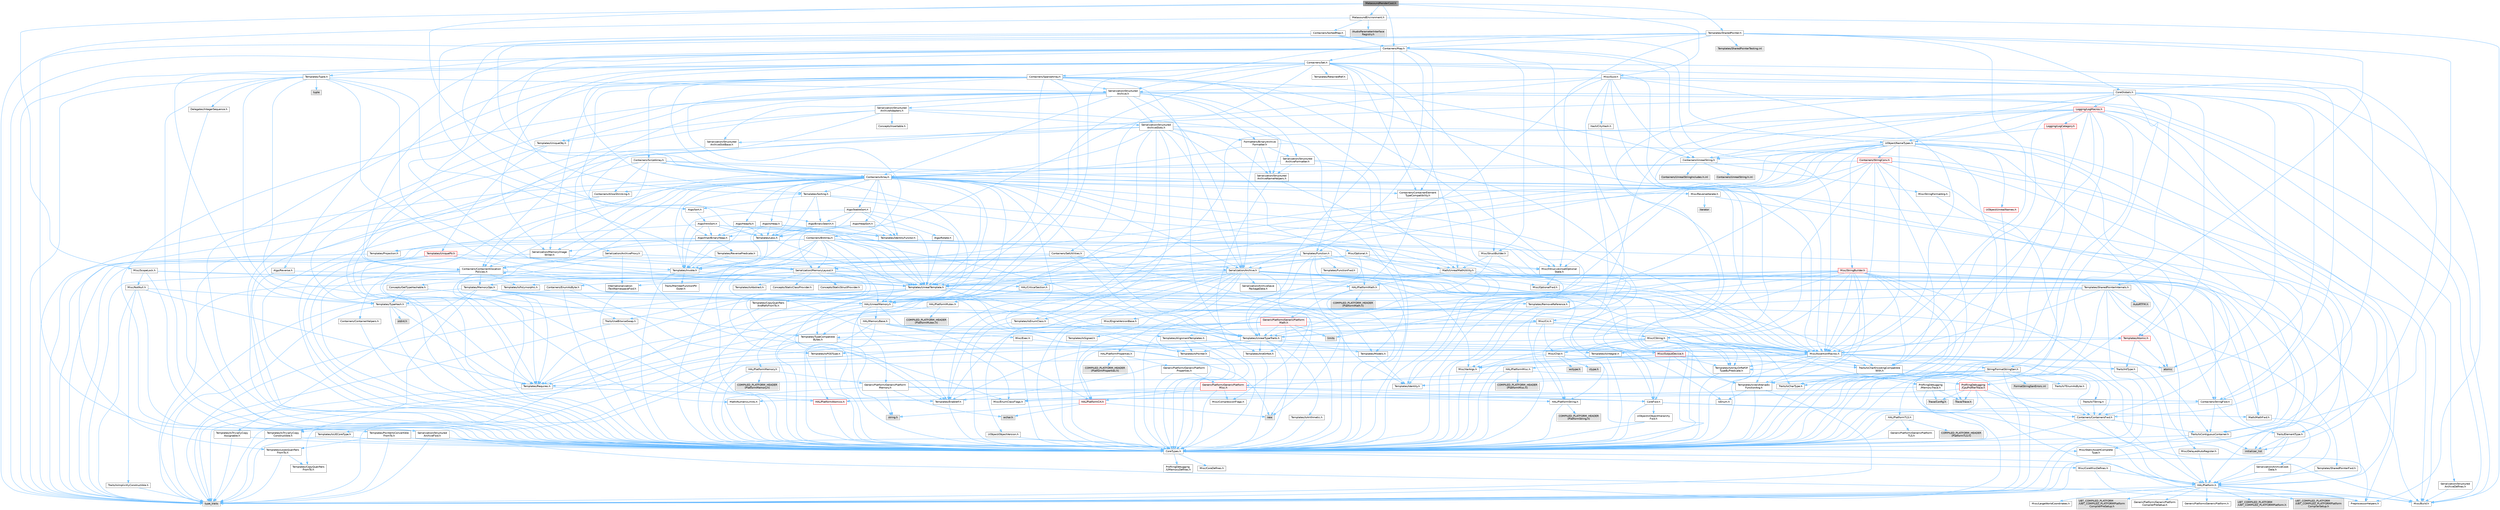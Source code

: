 digraph "MetasoundRenderCost.h"
{
 // INTERACTIVE_SVG=YES
 // LATEX_PDF_SIZE
  bgcolor="transparent";
  edge [fontname=Helvetica,fontsize=10,labelfontname=Helvetica,labelfontsize=10];
  node [fontname=Helvetica,fontsize=10,shape=box,height=0.2,width=0.4];
  Node1 [id="Node000001",label="MetasoundRenderCost.h",height=0.2,width=0.4,color="gray40", fillcolor="grey60", style="filled", fontcolor="black",tooltip=" "];
  Node1 -> Node2 [id="edge1_Node000001_Node000002",color="steelblue1",style="solid",tooltip=" "];
  Node2 [id="Node000002",label="Containers/Array.h",height=0.2,width=0.4,color="grey40", fillcolor="white", style="filled",URL="$df/dd0/Array_8h.html",tooltip=" "];
  Node2 -> Node3 [id="edge2_Node000002_Node000003",color="steelblue1",style="solid",tooltip=" "];
  Node3 [id="Node000003",label="CoreTypes.h",height=0.2,width=0.4,color="grey40", fillcolor="white", style="filled",URL="$dc/dec/CoreTypes_8h.html",tooltip=" "];
  Node3 -> Node4 [id="edge3_Node000003_Node000004",color="steelblue1",style="solid",tooltip=" "];
  Node4 [id="Node000004",label="HAL/Platform.h",height=0.2,width=0.4,color="grey40", fillcolor="white", style="filled",URL="$d9/dd0/Platform_8h.html",tooltip=" "];
  Node4 -> Node5 [id="edge4_Node000004_Node000005",color="steelblue1",style="solid",tooltip=" "];
  Node5 [id="Node000005",label="Misc/Build.h",height=0.2,width=0.4,color="grey40", fillcolor="white", style="filled",URL="$d3/dbb/Build_8h.html",tooltip=" "];
  Node4 -> Node6 [id="edge5_Node000004_Node000006",color="steelblue1",style="solid",tooltip=" "];
  Node6 [id="Node000006",label="Misc/LargeWorldCoordinates.h",height=0.2,width=0.4,color="grey40", fillcolor="white", style="filled",URL="$d2/dcb/LargeWorldCoordinates_8h.html",tooltip=" "];
  Node4 -> Node7 [id="edge6_Node000004_Node000007",color="steelblue1",style="solid",tooltip=" "];
  Node7 [id="Node000007",label="type_traits",height=0.2,width=0.4,color="grey60", fillcolor="#E0E0E0", style="filled",tooltip=" "];
  Node4 -> Node8 [id="edge7_Node000004_Node000008",color="steelblue1",style="solid",tooltip=" "];
  Node8 [id="Node000008",label="PreprocessorHelpers.h",height=0.2,width=0.4,color="grey40", fillcolor="white", style="filled",URL="$db/ddb/PreprocessorHelpers_8h.html",tooltip=" "];
  Node4 -> Node9 [id="edge8_Node000004_Node000009",color="steelblue1",style="solid",tooltip=" "];
  Node9 [id="Node000009",label="UBT_COMPILED_PLATFORM\l/UBT_COMPILED_PLATFORMPlatform\lCompilerPreSetup.h",height=0.2,width=0.4,color="grey60", fillcolor="#E0E0E0", style="filled",tooltip=" "];
  Node4 -> Node10 [id="edge9_Node000004_Node000010",color="steelblue1",style="solid",tooltip=" "];
  Node10 [id="Node000010",label="GenericPlatform/GenericPlatform\lCompilerPreSetup.h",height=0.2,width=0.4,color="grey40", fillcolor="white", style="filled",URL="$d9/dc8/GenericPlatformCompilerPreSetup_8h.html",tooltip=" "];
  Node4 -> Node11 [id="edge10_Node000004_Node000011",color="steelblue1",style="solid",tooltip=" "];
  Node11 [id="Node000011",label="GenericPlatform/GenericPlatform.h",height=0.2,width=0.4,color="grey40", fillcolor="white", style="filled",URL="$d6/d84/GenericPlatform_8h.html",tooltip=" "];
  Node4 -> Node12 [id="edge11_Node000004_Node000012",color="steelblue1",style="solid",tooltip=" "];
  Node12 [id="Node000012",label="UBT_COMPILED_PLATFORM\l/UBT_COMPILED_PLATFORMPlatform.h",height=0.2,width=0.4,color="grey60", fillcolor="#E0E0E0", style="filled",tooltip=" "];
  Node4 -> Node13 [id="edge12_Node000004_Node000013",color="steelblue1",style="solid",tooltip=" "];
  Node13 [id="Node000013",label="UBT_COMPILED_PLATFORM\l/UBT_COMPILED_PLATFORMPlatform\lCompilerSetup.h",height=0.2,width=0.4,color="grey60", fillcolor="#E0E0E0", style="filled",tooltip=" "];
  Node3 -> Node14 [id="edge13_Node000003_Node000014",color="steelblue1",style="solid",tooltip=" "];
  Node14 [id="Node000014",label="ProfilingDebugging\l/UMemoryDefines.h",height=0.2,width=0.4,color="grey40", fillcolor="white", style="filled",URL="$d2/da2/UMemoryDefines_8h.html",tooltip=" "];
  Node3 -> Node15 [id="edge14_Node000003_Node000015",color="steelblue1",style="solid",tooltip=" "];
  Node15 [id="Node000015",label="Misc/CoreMiscDefines.h",height=0.2,width=0.4,color="grey40", fillcolor="white", style="filled",URL="$da/d38/CoreMiscDefines_8h.html",tooltip=" "];
  Node15 -> Node4 [id="edge15_Node000015_Node000004",color="steelblue1",style="solid",tooltip=" "];
  Node15 -> Node8 [id="edge16_Node000015_Node000008",color="steelblue1",style="solid",tooltip=" "];
  Node3 -> Node16 [id="edge17_Node000003_Node000016",color="steelblue1",style="solid",tooltip=" "];
  Node16 [id="Node000016",label="Misc/CoreDefines.h",height=0.2,width=0.4,color="grey40", fillcolor="white", style="filled",URL="$d3/dd2/CoreDefines_8h.html",tooltip=" "];
  Node2 -> Node17 [id="edge18_Node000002_Node000017",color="steelblue1",style="solid",tooltip=" "];
  Node17 [id="Node000017",label="Misc/AssertionMacros.h",height=0.2,width=0.4,color="grey40", fillcolor="white", style="filled",URL="$d0/dfa/AssertionMacros_8h.html",tooltip=" "];
  Node17 -> Node3 [id="edge19_Node000017_Node000003",color="steelblue1",style="solid",tooltip=" "];
  Node17 -> Node4 [id="edge20_Node000017_Node000004",color="steelblue1",style="solid",tooltip=" "];
  Node17 -> Node18 [id="edge21_Node000017_Node000018",color="steelblue1",style="solid",tooltip=" "];
  Node18 [id="Node000018",label="HAL/PlatformMisc.h",height=0.2,width=0.4,color="grey40", fillcolor="white", style="filled",URL="$d0/df5/PlatformMisc_8h.html",tooltip=" "];
  Node18 -> Node3 [id="edge22_Node000018_Node000003",color="steelblue1",style="solid",tooltip=" "];
  Node18 -> Node19 [id="edge23_Node000018_Node000019",color="steelblue1",style="solid",tooltip=" "];
  Node19 [id="Node000019",label="GenericPlatform/GenericPlatform\lMisc.h",height=0.2,width=0.4,color="red", fillcolor="#FFF0F0", style="filled",URL="$db/d9a/GenericPlatformMisc_8h.html",tooltip=" "];
  Node19 -> Node20 [id="edge24_Node000019_Node000020",color="steelblue1",style="solid",tooltip=" "];
  Node20 [id="Node000020",label="Containers/StringFwd.h",height=0.2,width=0.4,color="grey40", fillcolor="white", style="filled",URL="$df/d37/StringFwd_8h.html",tooltip=" "];
  Node20 -> Node3 [id="edge25_Node000020_Node000003",color="steelblue1",style="solid",tooltip=" "];
  Node20 -> Node21 [id="edge26_Node000020_Node000021",color="steelblue1",style="solid",tooltip=" "];
  Node21 [id="Node000021",label="Traits/ElementType.h",height=0.2,width=0.4,color="grey40", fillcolor="white", style="filled",URL="$d5/d4f/ElementType_8h.html",tooltip=" "];
  Node21 -> Node4 [id="edge27_Node000021_Node000004",color="steelblue1",style="solid",tooltip=" "];
  Node21 -> Node22 [id="edge28_Node000021_Node000022",color="steelblue1",style="solid",tooltip=" "];
  Node22 [id="Node000022",label="initializer_list",height=0.2,width=0.4,color="grey60", fillcolor="#E0E0E0", style="filled",tooltip=" "];
  Node21 -> Node7 [id="edge29_Node000021_Node000007",color="steelblue1",style="solid",tooltip=" "];
  Node20 -> Node23 [id="edge30_Node000020_Node000023",color="steelblue1",style="solid",tooltip=" "];
  Node23 [id="Node000023",label="Traits/IsContiguousContainer.h",height=0.2,width=0.4,color="grey40", fillcolor="white", style="filled",URL="$d5/d3c/IsContiguousContainer_8h.html",tooltip=" "];
  Node23 -> Node3 [id="edge31_Node000023_Node000003",color="steelblue1",style="solid",tooltip=" "];
  Node23 -> Node24 [id="edge32_Node000023_Node000024",color="steelblue1",style="solid",tooltip=" "];
  Node24 [id="Node000024",label="Misc/StaticAssertComplete\lType.h",height=0.2,width=0.4,color="grey40", fillcolor="white", style="filled",URL="$d5/d4e/StaticAssertCompleteType_8h.html",tooltip=" "];
  Node23 -> Node22 [id="edge33_Node000023_Node000022",color="steelblue1",style="solid",tooltip=" "];
  Node19 -> Node25 [id="edge34_Node000019_Node000025",color="steelblue1",style="solid",tooltip=" "];
  Node25 [id="Node000025",label="CoreFwd.h",height=0.2,width=0.4,color="grey40", fillcolor="white", style="filled",URL="$d1/d1e/CoreFwd_8h.html",tooltip=" "];
  Node25 -> Node3 [id="edge35_Node000025_Node000003",color="steelblue1",style="solid",tooltip=" "];
  Node25 -> Node26 [id="edge36_Node000025_Node000026",color="steelblue1",style="solid",tooltip=" "];
  Node26 [id="Node000026",label="Containers/ContainersFwd.h",height=0.2,width=0.4,color="grey40", fillcolor="white", style="filled",URL="$d4/d0a/ContainersFwd_8h.html",tooltip=" "];
  Node26 -> Node4 [id="edge37_Node000026_Node000004",color="steelblue1",style="solid",tooltip=" "];
  Node26 -> Node3 [id="edge38_Node000026_Node000003",color="steelblue1",style="solid",tooltip=" "];
  Node26 -> Node23 [id="edge39_Node000026_Node000023",color="steelblue1",style="solid",tooltip=" "];
  Node25 -> Node27 [id="edge40_Node000025_Node000027",color="steelblue1",style="solid",tooltip=" "];
  Node27 [id="Node000027",label="Math/MathFwd.h",height=0.2,width=0.4,color="grey40", fillcolor="white", style="filled",URL="$d2/d10/MathFwd_8h.html",tooltip=" "];
  Node27 -> Node4 [id="edge41_Node000027_Node000004",color="steelblue1",style="solid",tooltip=" "];
  Node25 -> Node28 [id="edge42_Node000025_Node000028",color="steelblue1",style="solid",tooltip=" "];
  Node28 [id="Node000028",label="UObject/UObjectHierarchy\lFwd.h",height=0.2,width=0.4,color="grey40", fillcolor="white", style="filled",URL="$d3/d13/UObjectHierarchyFwd_8h.html",tooltip=" "];
  Node19 -> Node3 [id="edge43_Node000019_Node000003",color="steelblue1",style="solid",tooltip=" "];
  Node19 -> Node30 [id="edge44_Node000019_Node000030",color="steelblue1",style="solid",tooltip=" "];
  Node30 [id="Node000030",label="HAL/PlatformCrt.h",height=0.2,width=0.4,color="red", fillcolor="#FFF0F0", style="filled",URL="$d8/d75/PlatformCrt_8h.html",tooltip=" "];
  Node30 -> Node31 [id="edge45_Node000030_Node000031",color="steelblue1",style="solid",tooltip=" "];
  Node31 [id="Node000031",label="new",height=0.2,width=0.4,color="grey60", fillcolor="#E0E0E0", style="filled",tooltip=" "];
  Node30 -> Node32 [id="edge46_Node000030_Node000032",color="steelblue1",style="solid",tooltip=" "];
  Node32 [id="Node000032",label="wchar.h",height=0.2,width=0.4,color="grey60", fillcolor="#E0E0E0", style="filled",tooltip=" "];
  Node30 -> Node39 [id="edge47_Node000030_Node000039",color="steelblue1",style="solid",tooltip=" "];
  Node39 [id="Node000039",label="string.h",height=0.2,width=0.4,color="grey60", fillcolor="#E0E0E0", style="filled",tooltip=" "];
  Node19 -> Node40 [id="edge48_Node000019_Node000040",color="steelblue1",style="solid",tooltip=" "];
  Node40 [id="Node000040",label="Math/NumericLimits.h",height=0.2,width=0.4,color="grey40", fillcolor="white", style="filled",URL="$df/d1b/NumericLimits_8h.html",tooltip=" "];
  Node40 -> Node3 [id="edge49_Node000040_Node000003",color="steelblue1",style="solid",tooltip=" "];
  Node19 -> Node41 [id="edge50_Node000019_Node000041",color="steelblue1",style="solid",tooltip=" "];
  Node41 [id="Node000041",label="Misc/CompressionFlags.h",height=0.2,width=0.4,color="grey40", fillcolor="white", style="filled",URL="$d9/d76/CompressionFlags_8h.html",tooltip=" "];
  Node19 -> Node42 [id="edge51_Node000019_Node000042",color="steelblue1",style="solid",tooltip=" "];
  Node42 [id="Node000042",label="Misc/EnumClassFlags.h",height=0.2,width=0.4,color="grey40", fillcolor="white", style="filled",URL="$d8/de7/EnumClassFlags_8h.html",tooltip=" "];
  Node18 -> Node45 [id="edge52_Node000018_Node000045",color="steelblue1",style="solid",tooltip=" "];
  Node45 [id="Node000045",label="COMPILED_PLATFORM_HEADER\l(PlatformMisc.h)",height=0.2,width=0.4,color="grey60", fillcolor="#E0E0E0", style="filled",tooltip=" "];
  Node18 -> Node46 [id="edge53_Node000018_Node000046",color="steelblue1",style="solid",tooltip=" "];
  Node46 [id="Node000046",label="ProfilingDebugging\l/CpuProfilerTrace.h",height=0.2,width=0.4,color="red", fillcolor="#FFF0F0", style="filled",URL="$da/dcb/CpuProfilerTrace_8h.html",tooltip=" "];
  Node46 -> Node3 [id="edge54_Node000046_Node000003",color="steelblue1",style="solid",tooltip=" "];
  Node46 -> Node26 [id="edge55_Node000046_Node000026",color="steelblue1",style="solid",tooltip=" "];
  Node46 -> Node47 [id="edge56_Node000046_Node000047",color="steelblue1",style="solid",tooltip=" "];
  Node47 [id="Node000047",label="HAL/PlatformAtomics.h",height=0.2,width=0.4,color="red", fillcolor="#FFF0F0", style="filled",URL="$d3/d36/PlatformAtomics_8h.html",tooltip=" "];
  Node47 -> Node3 [id="edge57_Node000047_Node000003",color="steelblue1",style="solid",tooltip=" "];
  Node46 -> Node8 [id="edge58_Node000046_Node000008",color="steelblue1",style="solid",tooltip=" "];
  Node46 -> Node5 [id="edge59_Node000046_Node000005",color="steelblue1",style="solid",tooltip=" "];
  Node46 -> Node50 [id="edge60_Node000046_Node000050",color="steelblue1",style="solid",tooltip=" "];
  Node50 [id="Node000050",label="Trace/Config.h",height=0.2,width=0.4,color="grey60", fillcolor="#E0E0E0", style="filled",tooltip=" "];
  Node46 -> Node53 [id="edge61_Node000046_Node000053",color="steelblue1",style="solid",tooltip=" "];
  Node53 [id="Node000053",label="Trace/Trace.h",height=0.2,width=0.4,color="grey60", fillcolor="#E0E0E0", style="filled",tooltip=" "];
  Node17 -> Node8 [id="edge62_Node000017_Node000008",color="steelblue1",style="solid",tooltip=" "];
  Node17 -> Node54 [id="edge63_Node000017_Node000054",color="steelblue1",style="solid",tooltip=" "];
  Node54 [id="Node000054",label="Templates/EnableIf.h",height=0.2,width=0.4,color="grey40", fillcolor="white", style="filled",URL="$d7/d60/EnableIf_8h.html",tooltip=" "];
  Node54 -> Node3 [id="edge64_Node000054_Node000003",color="steelblue1",style="solid",tooltip=" "];
  Node17 -> Node55 [id="edge65_Node000017_Node000055",color="steelblue1",style="solid",tooltip=" "];
  Node55 [id="Node000055",label="Templates/IsArrayOrRefOf\lTypeByPredicate.h",height=0.2,width=0.4,color="grey40", fillcolor="white", style="filled",URL="$d6/da1/IsArrayOrRefOfTypeByPredicate_8h.html",tooltip=" "];
  Node55 -> Node3 [id="edge66_Node000055_Node000003",color="steelblue1",style="solid",tooltip=" "];
  Node17 -> Node56 [id="edge67_Node000017_Node000056",color="steelblue1",style="solid",tooltip=" "];
  Node56 [id="Node000056",label="Templates/IsValidVariadic\lFunctionArg.h",height=0.2,width=0.4,color="grey40", fillcolor="white", style="filled",URL="$d0/dc8/IsValidVariadicFunctionArg_8h.html",tooltip=" "];
  Node56 -> Node3 [id="edge68_Node000056_Node000003",color="steelblue1",style="solid",tooltip=" "];
  Node56 -> Node57 [id="edge69_Node000056_Node000057",color="steelblue1",style="solid",tooltip=" "];
  Node57 [id="Node000057",label="IsEnum.h",height=0.2,width=0.4,color="grey40", fillcolor="white", style="filled",URL="$d4/de5/IsEnum_8h.html",tooltip=" "];
  Node56 -> Node7 [id="edge70_Node000056_Node000007",color="steelblue1",style="solid",tooltip=" "];
  Node17 -> Node58 [id="edge71_Node000017_Node000058",color="steelblue1",style="solid",tooltip=" "];
  Node58 [id="Node000058",label="Traits/IsCharEncodingCompatible\lWith.h",height=0.2,width=0.4,color="grey40", fillcolor="white", style="filled",URL="$df/dd1/IsCharEncodingCompatibleWith_8h.html",tooltip=" "];
  Node58 -> Node7 [id="edge72_Node000058_Node000007",color="steelblue1",style="solid",tooltip=" "];
  Node58 -> Node59 [id="edge73_Node000058_Node000059",color="steelblue1",style="solid",tooltip=" "];
  Node59 [id="Node000059",label="Traits/IsCharType.h",height=0.2,width=0.4,color="grey40", fillcolor="white", style="filled",URL="$db/d51/IsCharType_8h.html",tooltip=" "];
  Node59 -> Node3 [id="edge74_Node000059_Node000003",color="steelblue1",style="solid",tooltip=" "];
  Node17 -> Node60 [id="edge75_Node000017_Node000060",color="steelblue1",style="solid",tooltip=" "];
  Node60 [id="Node000060",label="Misc/VarArgs.h",height=0.2,width=0.4,color="grey40", fillcolor="white", style="filled",URL="$d5/d6f/VarArgs_8h.html",tooltip=" "];
  Node60 -> Node3 [id="edge76_Node000060_Node000003",color="steelblue1",style="solid",tooltip=" "];
  Node17 -> Node61 [id="edge77_Node000017_Node000061",color="steelblue1",style="solid",tooltip=" "];
  Node61 [id="Node000061",label="String/FormatStringSan.h",height=0.2,width=0.4,color="grey40", fillcolor="white", style="filled",URL="$d3/d8b/FormatStringSan_8h.html",tooltip=" "];
  Node61 -> Node7 [id="edge78_Node000061_Node000007",color="steelblue1",style="solid",tooltip=" "];
  Node61 -> Node3 [id="edge79_Node000061_Node000003",color="steelblue1",style="solid",tooltip=" "];
  Node61 -> Node62 [id="edge80_Node000061_Node000062",color="steelblue1",style="solid",tooltip=" "];
  Node62 [id="Node000062",label="Templates/Requires.h",height=0.2,width=0.4,color="grey40", fillcolor="white", style="filled",URL="$dc/d96/Requires_8h.html",tooltip=" "];
  Node62 -> Node54 [id="edge81_Node000062_Node000054",color="steelblue1",style="solid",tooltip=" "];
  Node62 -> Node7 [id="edge82_Node000062_Node000007",color="steelblue1",style="solid",tooltip=" "];
  Node61 -> Node63 [id="edge83_Node000061_Node000063",color="steelblue1",style="solid",tooltip=" "];
  Node63 [id="Node000063",label="Templates/Identity.h",height=0.2,width=0.4,color="grey40", fillcolor="white", style="filled",URL="$d0/dd5/Identity_8h.html",tooltip=" "];
  Node61 -> Node56 [id="edge84_Node000061_Node000056",color="steelblue1",style="solid",tooltip=" "];
  Node61 -> Node59 [id="edge85_Node000061_Node000059",color="steelblue1",style="solid",tooltip=" "];
  Node61 -> Node64 [id="edge86_Node000061_Node000064",color="steelblue1",style="solid",tooltip=" "];
  Node64 [id="Node000064",label="Traits/IsTEnumAsByte.h",height=0.2,width=0.4,color="grey40", fillcolor="white", style="filled",URL="$d1/de6/IsTEnumAsByte_8h.html",tooltip=" "];
  Node61 -> Node65 [id="edge87_Node000061_Node000065",color="steelblue1",style="solid",tooltip=" "];
  Node65 [id="Node000065",label="Traits/IsTString.h",height=0.2,width=0.4,color="grey40", fillcolor="white", style="filled",URL="$d0/df8/IsTString_8h.html",tooltip=" "];
  Node65 -> Node26 [id="edge88_Node000065_Node000026",color="steelblue1",style="solid",tooltip=" "];
  Node61 -> Node26 [id="edge89_Node000061_Node000026",color="steelblue1",style="solid",tooltip=" "];
  Node61 -> Node66 [id="edge90_Node000061_Node000066",color="steelblue1",style="solid",tooltip=" "];
  Node66 [id="Node000066",label="FormatStringSanErrors.inl",height=0.2,width=0.4,color="grey60", fillcolor="#E0E0E0", style="filled",tooltip=" "];
  Node17 -> Node67 [id="edge91_Node000017_Node000067",color="steelblue1",style="solid",tooltip=" "];
  Node67 [id="Node000067",label="atomic",height=0.2,width=0.4,color="grey60", fillcolor="#E0E0E0", style="filled",tooltip=" "];
  Node2 -> Node68 [id="edge92_Node000002_Node000068",color="steelblue1",style="solid",tooltip=" "];
  Node68 [id="Node000068",label="Misc/IntrusiveUnsetOptional\lState.h",height=0.2,width=0.4,color="grey40", fillcolor="white", style="filled",URL="$d2/d0a/IntrusiveUnsetOptionalState_8h.html",tooltip=" "];
  Node68 -> Node69 [id="edge93_Node000068_Node000069",color="steelblue1",style="solid",tooltip=" "];
  Node69 [id="Node000069",label="Misc/OptionalFwd.h",height=0.2,width=0.4,color="grey40", fillcolor="white", style="filled",URL="$dc/d50/OptionalFwd_8h.html",tooltip=" "];
  Node2 -> Node70 [id="edge94_Node000002_Node000070",color="steelblue1",style="solid",tooltip=" "];
  Node70 [id="Node000070",label="Misc/ReverseIterate.h",height=0.2,width=0.4,color="grey40", fillcolor="white", style="filled",URL="$db/de3/ReverseIterate_8h.html",tooltip=" "];
  Node70 -> Node4 [id="edge95_Node000070_Node000004",color="steelblue1",style="solid",tooltip=" "];
  Node70 -> Node71 [id="edge96_Node000070_Node000071",color="steelblue1",style="solid",tooltip=" "];
  Node71 [id="Node000071",label="iterator",height=0.2,width=0.4,color="grey60", fillcolor="#E0E0E0", style="filled",tooltip=" "];
  Node2 -> Node72 [id="edge97_Node000002_Node000072",color="steelblue1",style="solid",tooltip=" "];
  Node72 [id="Node000072",label="HAL/UnrealMemory.h",height=0.2,width=0.4,color="grey40", fillcolor="white", style="filled",URL="$d9/d96/UnrealMemory_8h.html",tooltip=" "];
  Node72 -> Node3 [id="edge98_Node000072_Node000003",color="steelblue1",style="solid",tooltip=" "];
  Node72 -> Node73 [id="edge99_Node000072_Node000073",color="steelblue1",style="solid",tooltip=" "];
  Node73 [id="Node000073",label="GenericPlatform/GenericPlatform\lMemory.h",height=0.2,width=0.4,color="grey40", fillcolor="white", style="filled",URL="$dd/d22/GenericPlatformMemory_8h.html",tooltip=" "];
  Node73 -> Node25 [id="edge100_Node000073_Node000025",color="steelblue1",style="solid",tooltip=" "];
  Node73 -> Node3 [id="edge101_Node000073_Node000003",color="steelblue1",style="solid",tooltip=" "];
  Node73 -> Node74 [id="edge102_Node000073_Node000074",color="steelblue1",style="solid",tooltip=" "];
  Node74 [id="Node000074",label="HAL/PlatformString.h",height=0.2,width=0.4,color="grey40", fillcolor="white", style="filled",URL="$db/db5/PlatformString_8h.html",tooltip=" "];
  Node74 -> Node3 [id="edge103_Node000074_Node000003",color="steelblue1",style="solid",tooltip=" "];
  Node74 -> Node75 [id="edge104_Node000074_Node000075",color="steelblue1",style="solid",tooltip=" "];
  Node75 [id="Node000075",label="COMPILED_PLATFORM_HEADER\l(PlatformString.h)",height=0.2,width=0.4,color="grey60", fillcolor="#E0E0E0", style="filled",tooltip=" "];
  Node73 -> Node39 [id="edge105_Node000073_Node000039",color="steelblue1",style="solid",tooltip=" "];
  Node73 -> Node32 [id="edge106_Node000073_Node000032",color="steelblue1",style="solid",tooltip=" "];
  Node72 -> Node76 [id="edge107_Node000072_Node000076",color="steelblue1",style="solid",tooltip=" "];
  Node76 [id="Node000076",label="HAL/MemoryBase.h",height=0.2,width=0.4,color="grey40", fillcolor="white", style="filled",URL="$d6/d9f/MemoryBase_8h.html",tooltip=" "];
  Node76 -> Node3 [id="edge108_Node000076_Node000003",color="steelblue1",style="solid",tooltip=" "];
  Node76 -> Node47 [id="edge109_Node000076_Node000047",color="steelblue1",style="solid",tooltip=" "];
  Node76 -> Node30 [id="edge110_Node000076_Node000030",color="steelblue1",style="solid",tooltip=" "];
  Node76 -> Node77 [id="edge111_Node000076_Node000077",color="steelblue1",style="solid",tooltip=" "];
  Node77 [id="Node000077",label="Misc/Exec.h",height=0.2,width=0.4,color="grey40", fillcolor="white", style="filled",URL="$de/ddb/Exec_8h.html",tooltip=" "];
  Node77 -> Node3 [id="edge112_Node000077_Node000003",color="steelblue1",style="solid",tooltip=" "];
  Node77 -> Node17 [id="edge113_Node000077_Node000017",color="steelblue1",style="solid",tooltip=" "];
  Node76 -> Node78 [id="edge114_Node000076_Node000078",color="steelblue1",style="solid",tooltip=" "];
  Node78 [id="Node000078",label="Misc/OutputDevice.h",height=0.2,width=0.4,color="red", fillcolor="#FFF0F0", style="filled",URL="$d7/d32/OutputDevice_8h.html",tooltip=" "];
  Node78 -> Node25 [id="edge115_Node000078_Node000025",color="steelblue1",style="solid",tooltip=" "];
  Node78 -> Node3 [id="edge116_Node000078_Node000003",color="steelblue1",style="solid",tooltip=" "];
  Node78 -> Node60 [id="edge117_Node000078_Node000060",color="steelblue1",style="solid",tooltip=" "];
  Node78 -> Node55 [id="edge118_Node000078_Node000055",color="steelblue1",style="solid",tooltip=" "];
  Node78 -> Node56 [id="edge119_Node000078_Node000056",color="steelblue1",style="solid",tooltip=" "];
  Node78 -> Node58 [id="edge120_Node000078_Node000058",color="steelblue1",style="solid",tooltip=" "];
  Node76 -> Node80 [id="edge121_Node000076_Node000080",color="steelblue1",style="solid",tooltip=" "];
  Node80 [id="Node000080",label="Templates/Atomic.h",height=0.2,width=0.4,color="red", fillcolor="#FFF0F0", style="filled",URL="$d3/d91/Atomic_8h.html",tooltip=" "];
  Node80 -> Node83 [id="edge122_Node000080_Node000083",color="steelblue1",style="solid",tooltip=" "];
  Node83 [id="Node000083",label="Templates/IsIntegral.h",height=0.2,width=0.4,color="grey40", fillcolor="white", style="filled",URL="$da/d64/IsIntegral_8h.html",tooltip=" "];
  Node83 -> Node3 [id="edge123_Node000083_Node000003",color="steelblue1",style="solid",tooltip=" "];
  Node80 -> Node88 [id="edge124_Node000080_Node000088",color="steelblue1",style="solid",tooltip=" "];
  Node88 [id="Node000088",label="Traits/IntType.h",height=0.2,width=0.4,color="grey40", fillcolor="white", style="filled",URL="$d7/deb/IntType_8h.html",tooltip=" "];
  Node88 -> Node4 [id="edge125_Node000088_Node000004",color="steelblue1",style="solid",tooltip=" "];
  Node80 -> Node67 [id="edge126_Node000080_Node000067",color="steelblue1",style="solid",tooltip=" "];
  Node72 -> Node89 [id="edge127_Node000072_Node000089",color="steelblue1",style="solid",tooltip=" "];
  Node89 [id="Node000089",label="HAL/PlatformMemory.h",height=0.2,width=0.4,color="grey40", fillcolor="white", style="filled",URL="$de/d68/PlatformMemory_8h.html",tooltip=" "];
  Node89 -> Node3 [id="edge128_Node000089_Node000003",color="steelblue1",style="solid",tooltip=" "];
  Node89 -> Node73 [id="edge129_Node000089_Node000073",color="steelblue1",style="solid",tooltip=" "];
  Node89 -> Node90 [id="edge130_Node000089_Node000090",color="steelblue1",style="solid",tooltip=" "];
  Node90 [id="Node000090",label="COMPILED_PLATFORM_HEADER\l(PlatformMemory.h)",height=0.2,width=0.4,color="grey60", fillcolor="#E0E0E0", style="filled",tooltip=" "];
  Node72 -> Node91 [id="edge131_Node000072_Node000091",color="steelblue1",style="solid",tooltip=" "];
  Node91 [id="Node000091",label="ProfilingDebugging\l/MemoryTrace.h",height=0.2,width=0.4,color="grey40", fillcolor="white", style="filled",URL="$da/dd7/MemoryTrace_8h.html",tooltip=" "];
  Node91 -> Node4 [id="edge132_Node000091_Node000004",color="steelblue1",style="solid",tooltip=" "];
  Node91 -> Node42 [id="edge133_Node000091_Node000042",color="steelblue1",style="solid",tooltip=" "];
  Node91 -> Node50 [id="edge134_Node000091_Node000050",color="steelblue1",style="solid",tooltip=" "];
  Node91 -> Node53 [id="edge135_Node000091_Node000053",color="steelblue1",style="solid",tooltip=" "];
  Node72 -> Node92 [id="edge136_Node000072_Node000092",color="steelblue1",style="solid",tooltip=" "];
  Node92 [id="Node000092",label="Templates/IsPointer.h",height=0.2,width=0.4,color="grey40", fillcolor="white", style="filled",URL="$d7/d05/IsPointer_8h.html",tooltip=" "];
  Node92 -> Node3 [id="edge137_Node000092_Node000003",color="steelblue1",style="solid",tooltip=" "];
  Node2 -> Node93 [id="edge138_Node000002_Node000093",color="steelblue1",style="solid",tooltip=" "];
  Node93 [id="Node000093",label="Templates/UnrealTypeTraits.h",height=0.2,width=0.4,color="grey40", fillcolor="white", style="filled",URL="$d2/d2d/UnrealTypeTraits_8h.html",tooltip=" "];
  Node93 -> Node3 [id="edge139_Node000093_Node000003",color="steelblue1",style="solid",tooltip=" "];
  Node93 -> Node92 [id="edge140_Node000093_Node000092",color="steelblue1",style="solid",tooltip=" "];
  Node93 -> Node17 [id="edge141_Node000093_Node000017",color="steelblue1",style="solid",tooltip=" "];
  Node93 -> Node85 [id="edge142_Node000093_Node000085",color="steelblue1",style="solid",tooltip=" "];
  Node85 [id="Node000085",label="Templates/AndOrNot.h",height=0.2,width=0.4,color="grey40", fillcolor="white", style="filled",URL="$db/d0a/AndOrNot_8h.html",tooltip=" "];
  Node85 -> Node3 [id="edge143_Node000085_Node000003",color="steelblue1",style="solid",tooltip=" "];
  Node93 -> Node54 [id="edge144_Node000093_Node000054",color="steelblue1",style="solid",tooltip=" "];
  Node93 -> Node94 [id="edge145_Node000093_Node000094",color="steelblue1",style="solid",tooltip=" "];
  Node94 [id="Node000094",label="Templates/IsArithmetic.h",height=0.2,width=0.4,color="grey40", fillcolor="white", style="filled",URL="$d2/d5d/IsArithmetic_8h.html",tooltip=" "];
  Node94 -> Node3 [id="edge146_Node000094_Node000003",color="steelblue1",style="solid",tooltip=" "];
  Node93 -> Node57 [id="edge147_Node000093_Node000057",color="steelblue1",style="solid",tooltip=" "];
  Node93 -> Node95 [id="edge148_Node000093_Node000095",color="steelblue1",style="solid",tooltip=" "];
  Node95 [id="Node000095",label="Templates/Models.h",height=0.2,width=0.4,color="grey40", fillcolor="white", style="filled",URL="$d3/d0c/Models_8h.html",tooltip=" "];
  Node95 -> Node63 [id="edge149_Node000095_Node000063",color="steelblue1",style="solid",tooltip=" "];
  Node93 -> Node96 [id="edge150_Node000093_Node000096",color="steelblue1",style="solid",tooltip=" "];
  Node96 [id="Node000096",label="Templates/IsPODType.h",height=0.2,width=0.4,color="grey40", fillcolor="white", style="filled",URL="$d7/db1/IsPODType_8h.html",tooltip=" "];
  Node96 -> Node3 [id="edge151_Node000096_Node000003",color="steelblue1",style="solid",tooltip=" "];
  Node93 -> Node97 [id="edge152_Node000093_Node000097",color="steelblue1",style="solid",tooltip=" "];
  Node97 [id="Node000097",label="Templates/IsUECoreType.h",height=0.2,width=0.4,color="grey40", fillcolor="white", style="filled",URL="$d1/db8/IsUECoreType_8h.html",tooltip=" "];
  Node97 -> Node3 [id="edge153_Node000097_Node000003",color="steelblue1",style="solid",tooltip=" "];
  Node97 -> Node7 [id="edge154_Node000097_Node000007",color="steelblue1",style="solid",tooltip=" "];
  Node93 -> Node86 [id="edge155_Node000093_Node000086",color="steelblue1",style="solid",tooltip=" "];
  Node86 [id="Node000086",label="Templates/IsTriviallyCopy\lConstructible.h",height=0.2,width=0.4,color="grey40", fillcolor="white", style="filled",URL="$d3/d78/IsTriviallyCopyConstructible_8h.html",tooltip=" "];
  Node86 -> Node3 [id="edge156_Node000086_Node000003",color="steelblue1",style="solid",tooltip=" "];
  Node86 -> Node7 [id="edge157_Node000086_Node000007",color="steelblue1",style="solid",tooltip=" "];
  Node2 -> Node98 [id="edge158_Node000002_Node000098",color="steelblue1",style="solid",tooltip=" "];
  Node98 [id="Node000098",label="Templates/UnrealTemplate.h",height=0.2,width=0.4,color="grey40", fillcolor="white", style="filled",URL="$d4/d24/UnrealTemplate_8h.html",tooltip=" "];
  Node98 -> Node3 [id="edge159_Node000098_Node000003",color="steelblue1",style="solid",tooltip=" "];
  Node98 -> Node92 [id="edge160_Node000098_Node000092",color="steelblue1",style="solid",tooltip=" "];
  Node98 -> Node72 [id="edge161_Node000098_Node000072",color="steelblue1",style="solid",tooltip=" "];
  Node98 -> Node99 [id="edge162_Node000098_Node000099",color="steelblue1",style="solid",tooltip=" "];
  Node99 [id="Node000099",label="Templates/CopyQualifiers\lAndRefsFromTo.h",height=0.2,width=0.4,color="grey40", fillcolor="white", style="filled",URL="$d3/db3/CopyQualifiersAndRefsFromTo_8h.html",tooltip=" "];
  Node99 -> Node100 [id="edge163_Node000099_Node000100",color="steelblue1",style="solid",tooltip=" "];
  Node100 [id="Node000100",label="Templates/CopyQualifiers\lFromTo.h",height=0.2,width=0.4,color="grey40", fillcolor="white", style="filled",URL="$d5/db4/CopyQualifiersFromTo_8h.html",tooltip=" "];
  Node98 -> Node93 [id="edge164_Node000098_Node000093",color="steelblue1",style="solid",tooltip=" "];
  Node98 -> Node101 [id="edge165_Node000098_Node000101",color="steelblue1",style="solid",tooltip=" "];
  Node101 [id="Node000101",label="Templates/RemoveReference.h",height=0.2,width=0.4,color="grey40", fillcolor="white", style="filled",URL="$da/dbe/RemoveReference_8h.html",tooltip=" "];
  Node101 -> Node3 [id="edge166_Node000101_Node000003",color="steelblue1",style="solid",tooltip=" "];
  Node98 -> Node62 [id="edge167_Node000098_Node000062",color="steelblue1",style="solid",tooltip=" "];
  Node98 -> Node102 [id="edge168_Node000098_Node000102",color="steelblue1",style="solid",tooltip=" "];
  Node102 [id="Node000102",label="Templates/TypeCompatible\lBytes.h",height=0.2,width=0.4,color="grey40", fillcolor="white", style="filled",URL="$df/d0a/TypeCompatibleBytes_8h.html",tooltip=" "];
  Node102 -> Node3 [id="edge169_Node000102_Node000003",color="steelblue1",style="solid",tooltip=" "];
  Node102 -> Node39 [id="edge170_Node000102_Node000039",color="steelblue1",style="solid",tooltip=" "];
  Node102 -> Node31 [id="edge171_Node000102_Node000031",color="steelblue1",style="solid",tooltip=" "];
  Node102 -> Node7 [id="edge172_Node000102_Node000007",color="steelblue1",style="solid",tooltip=" "];
  Node98 -> Node63 [id="edge173_Node000098_Node000063",color="steelblue1",style="solid",tooltip=" "];
  Node98 -> Node23 [id="edge174_Node000098_Node000023",color="steelblue1",style="solid",tooltip=" "];
  Node98 -> Node103 [id="edge175_Node000098_Node000103",color="steelblue1",style="solid",tooltip=" "];
  Node103 [id="Node000103",label="Traits/UseBitwiseSwap.h",height=0.2,width=0.4,color="grey40", fillcolor="white", style="filled",URL="$db/df3/UseBitwiseSwap_8h.html",tooltip=" "];
  Node103 -> Node3 [id="edge176_Node000103_Node000003",color="steelblue1",style="solid",tooltip=" "];
  Node103 -> Node7 [id="edge177_Node000103_Node000007",color="steelblue1",style="solid",tooltip=" "];
  Node98 -> Node7 [id="edge178_Node000098_Node000007",color="steelblue1",style="solid",tooltip=" "];
  Node2 -> Node104 [id="edge179_Node000002_Node000104",color="steelblue1",style="solid",tooltip=" "];
  Node104 [id="Node000104",label="Containers/AllowShrinking.h",height=0.2,width=0.4,color="grey40", fillcolor="white", style="filled",URL="$d7/d1a/AllowShrinking_8h.html",tooltip=" "];
  Node104 -> Node3 [id="edge180_Node000104_Node000003",color="steelblue1",style="solid",tooltip=" "];
  Node2 -> Node105 [id="edge181_Node000002_Node000105",color="steelblue1",style="solid",tooltip=" "];
  Node105 [id="Node000105",label="Containers/ContainerAllocation\lPolicies.h",height=0.2,width=0.4,color="grey40", fillcolor="white", style="filled",URL="$d7/dff/ContainerAllocationPolicies_8h.html",tooltip=" "];
  Node105 -> Node3 [id="edge182_Node000105_Node000003",color="steelblue1",style="solid",tooltip=" "];
  Node105 -> Node106 [id="edge183_Node000105_Node000106",color="steelblue1",style="solid",tooltip=" "];
  Node106 [id="Node000106",label="Containers/ContainerHelpers.h",height=0.2,width=0.4,color="grey40", fillcolor="white", style="filled",URL="$d7/d33/ContainerHelpers_8h.html",tooltip=" "];
  Node106 -> Node3 [id="edge184_Node000106_Node000003",color="steelblue1",style="solid",tooltip=" "];
  Node105 -> Node105 [id="edge185_Node000105_Node000105",color="steelblue1",style="solid",tooltip=" "];
  Node105 -> Node107 [id="edge186_Node000105_Node000107",color="steelblue1",style="solid",tooltip=" "];
  Node107 [id="Node000107",label="HAL/PlatformMath.h",height=0.2,width=0.4,color="grey40", fillcolor="white", style="filled",URL="$dc/d53/PlatformMath_8h.html",tooltip=" "];
  Node107 -> Node3 [id="edge187_Node000107_Node000003",color="steelblue1",style="solid",tooltip=" "];
  Node107 -> Node108 [id="edge188_Node000107_Node000108",color="steelblue1",style="solid",tooltip=" "];
  Node108 [id="Node000108",label="GenericPlatform/GenericPlatform\lMath.h",height=0.2,width=0.4,color="red", fillcolor="#FFF0F0", style="filled",URL="$d5/d79/GenericPlatformMath_8h.html",tooltip=" "];
  Node108 -> Node3 [id="edge189_Node000108_Node000003",color="steelblue1",style="solid",tooltip=" "];
  Node108 -> Node26 [id="edge190_Node000108_Node000026",color="steelblue1",style="solid",tooltip=" "];
  Node108 -> Node30 [id="edge191_Node000108_Node000030",color="steelblue1",style="solid",tooltip=" "];
  Node108 -> Node85 [id="edge192_Node000108_Node000085",color="steelblue1",style="solid",tooltip=" "];
  Node108 -> Node93 [id="edge193_Node000108_Node000093",color="steelblue1",style="solid",tooltip=" "];
  Node108 -> Node62 [id="edge194_Node000108_Node000062",color="steelblue1",style="solid",tooltip=" "];
  Node108 -> Node102 [id="edge195_Node000108_Node000102",color="steelblue1",style="solid",tooltip=" "];
  Node108 -> Node113 [id="edge196_Node000108_Node000113",color="steelblue1",style="solid",tooltip=" "];
  Node113 [id="Node000113",label="limits",height=0.2,width=0.4,color="grey60", fillcolor="#E0E0E0", style="filled",tooltip=" "];
  Node108 -> Node7 [id="edge197_Node000108_Node000007",color="steelblue1",style="solid",tooltip=" "];
  Node107 -> Node114 [id="edge198_Node000107_Node000114",color="steelblue1",style="solid",tooltip=" "];
  Node114 [id="Node000114",label="COMPILED_PLATFORM_HEADER\l(PlatformMath.h)",height=0.2,width=0.4,color="grey60", fillcolor="#E0E0E0", style="filled",tooltip=" "];
  Node105 -> Node72 [id="edge199_Node000105_Node000072",color="steelblue1",style="solid",tooltip=" "];
  Node105 -> Node40 [id="edge200_Node000105_Node000040",color="steelblue1",style="solid",tooltip=" "];
  Node105 -> Node17 [id="edge201_Node000105_Node000017",color="steelblue1",style="solid",tooltip=" "];
  Node105 -> Node115 [id="edge202_Node000105_Node000115",color="steelblue1",style="solid",tooltip=" "];
  Node115 [id="Node000115",label="Templates/IsPolymorphic.h",height=0.2,width=0.4,color="grey40", fillcolor="white", style="filled",URL="$dc/d20/IsPolymorphic_8h.html",tooltip=" "];
  Node105 -> Node116 [id="edge203_Node000105_Node000116",color="steelblue1",style="solid",tooltip=" "];
  Node116 [id="Node000116",label="Templates/MemoryOps.h",height=0.2,width=0.4,color="grey40", fillcolor="white", style="filled",URL="$db/dea/MemoryOps_8h.html",tooltip=" "];
  Node116 -> Node3 [id="edge204_Node000116_Node000003",color="steelblue1",style="solid",tooltip=" "];
  Node116 -> Node72 [id="edge205_Node000116_Node000072",color="steelblue1",style="solid",tooltip=" "];
  Node116 -> Node87 [id="edge206_Node000116_Node000087",color="steelblue1",style="solid",tooltip=" "];
  Node87 [id="Node000087",label="Templates/IsTriviallyCopy\lAssignable.h",height=0.2,width=0.4,color="grey40", fillcolor="white", style="filled",URL="$d2/df2/IsTriviallyCopyAssignable_8h.html",tooltip=" "];
  Node87 -> Node3 [id="edge207_Node000087_Node000003",color="steelblue1",style="solid",tooltip=" "];
  Node87 -> Node7 [id="edge208_Node000087_Node000007",color="steelblue1",style="solid",tooltip=" "];
  Node116 -> Node86 [id="edge209_Node000116_Node000086",color="steelblue1",style="solid",tooltip=" "];
  Node116 -> Node62 [id="edge210_Node000116_Node000062",color="steelblue1",style="solid",tooltip=" "];
  Node116 -> Node93 [id="edge211_Node000116_Node000093",color="steelblue1",style="solid",tooltip=" "];
  Node116 -> Node103 [id="edge212_Node000116_Node000103",color="steelblue1",style="solid",tooltip=" "];
  Node116 -> Node31 [id="edge213_Node000116_Node000031",color="steelblue1",style="solid",tooltip=" "];
  Node116 -> Node7 [id="edge214_Node000116_Node000007",color="steelblue1",style="solid",tooltip=" "];
  Node105 -> Node102 [id="edge215_Node000105_Node000102",color="steelblue1",style="solid",tooltip=" "];
  Node105 -> Node7 [id="edge216_Node000105_Node000007",color="steelblue1",style="solid",tooltip=" "];
  Node2 -> Node117 [id="edge217_Node000002_Node000117",color="steelblue1",style="solid",tooltip=" "];
  Node117 [id="Node000117",label="Containers/ContainerElement\lTypeCompatibility.h",height=0.2,width=0.4,color="grey40", fillcolor="white", style="filled",URL="$df/ddf/ContainerElementTypeCompatibility_8h.html",tooltip=" "];
  Node117 -> Node3 [id="edge218_Node000117_Node000003",color="steelblue1",style="solid",tooltip=" "];
  Node117 -> Node93 [id="edge219_Node000117_Node000093",color="steelblue1",style="solid",tooltip=" "];
  Node2 -> Node118 [id="edge220_Node000002_Node000118",color="steelblue1",style="solid",tooltip=" "];
  Node118 [id="Node000118",label="Serialization/Archive.h",height=0.2,width=0.4,color="grey40", fillcolor="white", style="filled",URL="$d7/d3b/Archive_8h.html",tooltip=" "];
  Node118 -> Node25 [id="edge221_Node000118_Node000025",color="steelblue1",style="solid",tooltip=" "];
  Node118 -> Node3 [id="edge222_Node000118_Node000003",color="steelblue1",style="solid",tooltip=" "];
  Node118 -> Node119 [id="edge223_Node000118_Node000119",color="steelblue1",style="solid",tooltip=" "];
  Node119 [id="Node000119",label="HAL/PlatformProperties.h",height=0.2,width=0.4,color="grey40", fillcolor="white", style="filled",URL="$d9/db0/PlatformProperties_8h.html",tooltip=" "];
  Node119 -> Node3 [id="edge224_Node000119_Node000003",color="steelblue1",style="solid",tooltip=" "];
  Node119 -> Node120 [id="edge225_Node000119_Node000120",color="steelblue1",style="solid",tooltip=" "];
  Node120 [id="Node000120",label="GenericPlatform/GenericPlatform\lProperties.h",height=0.2,width=0.4,color="grey40", fillcolor="white", style="filled",URL="$d2/dcd/GenericPlatformProperties_8h.html",tooltip=" "];
  Node120 -> Node3 [id="edge226_Node000120_Node000003",color="steelblue1",style="solid",tooltip=" "];
  Node120 -> Node19 [id="edge227_Node000120_Node000019",color="steelblue1",style="solid",tooltip=" "];
  Node119 -> Node121 [id="edge228_Node000119_Node000121",color="steelblue1",style="solid",tooltip=" "];
  Node121 [id="Node000121",label="COMPILED_PLATFORM_HEADER\l(PlatformProperties.h)",height=0.2,width=0.4,color="grey60", fillcolor="#E0E0E0", style="filled",tooltip=" "];
  Node118 -> Node122 [id="edge229_Node000118_Node000122",color="steelblue1",style="solid",tooltip=" "];
  Node122 [id="Node000122",label="Internationalization\l/TextNamespaceFwd.h",height=0.2,width=0.4,color="grey40", fillcolor="white", style="filled",URL="$d8/d97/TextNamespaceFwd_8h.html",tooltip=" "];
  Node122 -> Node3 [id="edge230_Node000122_Node000003",color="steelblue1",style="solid",tooltip=" "];
  Node118 -> Node27 [id="edge231_Node000118_Node000027",color="steelblue1",style="solid",tooltip=" "];
  Node118 -> Node17 [id="edge232_Node000118_Node000017",color="steelblue1",style="solid",tooltip=" "];
  Node118 -> Node5 [id="edge233_Node000118_Node000005",color="steelblue1",style="solid",tooltip=" "];
  Node118 -> Node41 [id="edge234_Node000118_Node000041",color="steelblue1",style="solid",tooltip=" "];
  Node118 -> Node123 [id="edge235_Node000118_Node000123",color="steelblue1",style="solid",tooltip=" "];
  Node123 [id="Node000123",label="Misc/EngineVersionBase.h",height=0.2,width=0.4,color="grey40", fillcolor="white", style="filled",URL="$d5/d2b/EngineVersionBase_8h.html",tooltip=" "];
  Node123 -> Node3 [id="edge236_Node000123_Node000003",color="steelblue1",style="solid",tooltip=" "];
  Node118 -> Node60 [id="edge237_Node000118_Node000060",color="steelblue1",style="solid",tooltip=" "];
  Node118 -> Node124 [id="edge238_Node000118_Node000124",color="steelblue1",style="solid",tooltip=" "];
  Node124 [id="Node000124",label="Serialization/ArchiveCook\lData.h",height=0.2,width=0.4,color="grey40", fillcolor="white", style="filled",URL="$dc/db6/ArchiveCookData_8h.html",tooltip=" "];
  Node124 -> Node4 [id="edge239_Node000124_Node000004",color="steelblue1",style="solid",tooltip=" "];
  Node118 -> Node125 [id="edge240_Node000118_Node000125",color="steelblue1",style="solid",tooltip=" "];
  Node125 [id="Node000125",label="Serialization/ArchiveSave\lPackageData.h",height=0.2,width=0.4,color="grey40", fillcolor="white", style="filled",URL="$d1/d37/ArchiveSavePackageData_8h.html",tooltip=" "];
  Node118 -> Node54 [id="edge241_Node000118_Node000054",color="steelblue1",style="solid",tooltip=" "];
  Node118 -> Node55 [id="edge242_Node000118_Node000055",color="steelblue1",style="solid",tooltip=" "];
  Node118 -> Node126 [id="edge243_Node000118_Node000126",color="steelblue1",style="solid",tooltip=" "];
  Node126 [id="Node000126",label="Templates/IsEnumClass.h",height=0.2,width=0.4,color="grey40", fillcolor="white", style="filled",URL="$d7/d15/IsEnumClass_8h.html",tooltip=" "];
  Node126 -> Node3 [id="edge244_Node000126_Node000003",color="steelblue1",style="solid",tooltip=" "];
  Node126 -> Node85 [id="edge245_Node000126_Node000085",color="steelblue1",style="solid",tooltip=" "];
  Node118 -> Node112 [id="edge246_Node000118_Node000112",color="steelblue1",style="solid",tooltip=" "];
  Node112 [id="Node000112",label="Templates/IsSigned.h",height=0.2,width=0.4,color="grey40", fillcolor="white", style="filled",URL="$d8/dd8/IsSigned_8h.html",tooltip=" "];
  Node112 -> Node3 [id="edge247_Node000112_Node000003",color="steelblue1",style="solid",tooltip=" "];
  Node118 -> Node56 [id="edge248_Node000118_Node000056",color="steelblue1",style="solid",tooltip=" "];
  Node118 -> Node98 [id="edge249_Node000118_Node000098",color="steelblue1",style="solid",tooltip=" "];
  Node118 -> Node58 [id="edge250_Node000118_Node000058",color="steelblue1",style="solid",tooltip=" "];
  Node118 -> Node127 [id="edge251_Node000118_Node000127",color="steelblue1",style="solid",tooltip=" "];
  Node127 [id="Node000127",label="UObject/ObjectVersion.h",height=0.2,width=0.4,color="grey40", fillcolor="white", style="filled",URL="$da/d63/ObjectVersion_8h.html",tooltip=" "];
  Node127 -> Node3 [id="edge252_Node000127_Node000003",color="steelblue1",style="solid",tooltip=" "];
  Node2 -> Node128 [id="edge253_Node000002_Node000128",color="steelblue1",style="solid",tooltip=" "];
  Node128 [id="Node000128",label="Serialization/MemoryImage\lWriter.h",height=0.2,width=0.4,color="grey40", fillcolor="white", style="filled",URL="$d0/d08/MemoryImageWriter_8h.html",tooltip=" "];
  Node128 -> Node3 [id="edge254_Node000128_Node000003",color="steelblue1",style="solid",tooltip=" "];
  Node128 -> Node129 [id="edge255_Node000128_Node000129",color="steelblue1",style="solid",tooltip=" "];
  Node129 [id="Node000129",label="Serialization/MemoryLayout.h",height=0.2,width=0.4,color="grey40", fillcolor="white", style="filled",URL="$d7/d66/MemoryLayout_8h.html",tooltip=" "];
  Node129 -> Node130 [id="edge256_Node000129_Node000130",color="steelblue1",style="solid",tooltip=" "];
  Node130 [id="Node000130",label="Concepts/StaticClassProvider.h",height=0.2,width=0.4,color="grey40", fillcolor="white", style="filled",URL="$dd/d83/StaticClassProvider_8h.html",tooltip=" "];
  Node129 -> Node131 [id="edge257_Node000129_Node000131",color="steelblue1",style="solid",tooltip=" "];
  Node131 [id="Node000131",label="Concepts/StaticStructProvider.h",height=0.2,width=0.4,color="grey40", fillcolor="white", style="filled",URL="$d5/d77/StaticStructProvider_8h.html",tooltip=" "];
  Node129 -> Node132 [id="edge258_Node000129_Node000132",color="steelblue1",style="solid",tooltip=" "];
  Node132 [id="Node000132",label="Containers/EnumAsByte.h",height=0.2,width=0.4,color="grey40", fillcolor="white", style="filled",URL="$d6/d9a/EnumAsByte_8h.html",tooltip=" "];
  Node132 -> Node3 [id="edge259_Node000132_Node000003",color="steelblue1",style="solid",tooltip=" "];
  Node132 -> Node96 [id="edge260_Node000132_Node000096",color="steelblue1",style="solid",tooltip=" "];
  Node132 -> Node133 [id="edge261_Node000132_Node000133",color="steelblue1",style="solid",tooltip=" "];
  Node133 [id="Node000133",label="Templates/TypeHash.h",height=0.2,width=0.4,color="grey40", fillcolor="white", style="filled",URL="$d1/d62/TypeHash_8h.html",tooltip=" "];
  Node133 -> Node3 [id="edge262_Node000133_Node000003",color="steelblue1",style="solid",tooltip=" "];
  Node133 -> Node62 [id="edge263_Node000133_Node000062",color="steelblue1",style="solid",tooltip=" "];
  Node133 -> Node134 [id="edge264_Node000133_Node000134",color="steelblue1",style="solid",tooltip=" "];
  Node134 [id="Node000134",label="Misc/Crc.h",height=0.2,width=0.4,color="grey40", fillcolor="white", style="filled",URL="$d4/dd2/Crc_8h.html",tooltip=" "];
  Node134 -> Node3 [id="edge265_Node000134_Node000003",color="steelblue1",style="solid",tooltip=" "];
  Node134 -> Node74 [id="edge266_Node000134_Node000074",color="steelblue1",style="solid",tooltip=" "];
  Node134 -> Node17 [id="edge267_Node000134_Node000017",color="steelblue1",style="solid",tooltip=" "];
  Node134 -> Node135 [id="edge268_Node000134_Node000135",color="steelblue1",style="solid",tooltip=" "];
  Node135 [id="Node000135",label="Misc/CString.h",height=0.2,width=0.4,color="grey40", fillcolor="white", style="filled",URL="$d2/d49/CString_8h.html",tooltip=" "];
  Node135 -> Node3 [id="edge269_Node000135_Node000003",color="steelblue1",style="solid",tooltip=" "];
  Node135 -> Node30 [id="edge270_Node000135_Node000030",color="steelblue1",style="solid",tooltip=" "];
  Node135 -> Node74 [id="edge271_Node000135_Node000074",color="steelblue1",style="solid",tooltip=" "];
  Node135 -> Node17 [id="edge272_Node000135_Node000017",color="steelblue1",style="solid",tooltip=" "];
  Node135 -> Node136 [id="edge273_Node000135_Node000136",color="steelblue1",style="solid",tooltip=" "];
  Node136 [id="Node000136",label="Misc/Char.h",height=0.2,width=0.4,color="grey40", fillcolor="white", style="filled",URL="$d0/d58/Char_8h.html",tooltip=" "];
  Node136 -> Node3 [id="edge274_Node000136_Node000003",color="steelblue1",style="solid",tooltip=" "];
  Node136 -> Node88 [id="edge275_Node000136_Node000088",color="steelblue1",style="solid",tooltip=" "];
  Node136 -> Node137 [id="edge276_Node000136_Node000137",color="steelblue1",style="solid",tooltip=" "];
  Node137 [id="Node000137",label="ctype.h",height=0.2,width=0.4,color="grey60", fillcolor="#E0E0E0", style="filled",tooltip=" "];
  Node136 -> Node138 [id="edge277_Node000136_Node000138",color="steelblue1",style="solid",tooltip=" "];
  Node138 [id="Node000138",label="wctype.h",height=0.2,width=0.4,color="grey60", fillcolor="#E0E0E0", style="filled",tooltip=" "];
  Node136 -> Node7 [id="edge278_Node000136_Node000007",color="steelblue1",style="solid",tooltip=" "];
  Node135 -> Node60 [id="edge279_Node000135_Node000060",color="steelblue1",style="solid",tooltip=" "];
  Node135 -> Node55 [id="edge280_Node000135_Node000055",color="steelblue1",style="solid",tooltip=" "];
  Node135 -> Node56 [id="edge281_Node000135_Node000056",color="steelblue1",style="solid",tooltip=" "];
  Node135 -> Node58 [id="edge282_Node000135_Node000058",color="steelblue1",style="solid",tooltip=" "];
  Node134 -> Node136 [id="edge283_Node000134_Node000136",color="steelblue1",style="solid",tooltip=" "];
  Node134 -> Node93 [id="edge284_Node000134_Node000093",color="steelblue1",style="solid",tooltip=" "];
  Node134 -> Node59 [id="edge285_Node000134_Node000059",color="steelblue1",style="solid",tooltip=" "];
  Node133 -> Node139 [id="edge286_Node000133_Node000139",color="steelblue1",style="solid",tooltip=" "];
  Node139 [id="Node000139",label="stdint.h",height=0.2,width=0.4,color="grey60", fillcolor="#E0E0E0", style="filled",tooltip=" "];
  Node133 -> Node7 [id="edge287_Node000133_Node000007",color="steelblue1",style="solid",tooltip=" "];
  Node129 -> Node20 [id="edge288_Node000129_Node000020",color="steelblue1",style="solid",tooltip=" "];
  Node129 -> Node72 [id="edge289_Node000129_Node000072",color="steelblue1",style="solid",tooltip=" "];
  Node129 -> Node140 [id="edge290_Node000129_Node000140",color="steelblue1",style="solid",tooltip=" "];
  Node140 [id="Node000140",label="Misc/DelayedAutoRegister.h",height=0.2,width=0.4,color="grey40", fillcolor="white", style="filled",URL="$d1/dda/DelayedAutoRegister_8h.html",tooltip=" "];
  Node140 -> Node4 [id="edge291_Node000140_Node000004",color="steelblue1",style="solid",tooltip=" "];
  Node129 -> Node54 [id="edge292_Node000129_Node000054",color="steelblue1",style="solid",tooltip=" "];
  Node129 -> Node141 [id="edge293_Node000129_Node000141",color="steelblue1",style="solid",tooltip=" "];
  Node141 [id="Node000141",label="Templates/IsAbstract.h",height=0.2,width=0.4,color="grey40", fillcolor="white", style="filled",URL="$d8/db7/IsAbstract_8h.html",tooltip=" "];
  Node129 -> Node115 [id="edge294_Node000129_Node000115",color="steelblue1",style="solid",tooltip=" "];
  Node129 -> Node95 [id="edge295_Node000129_Node000095",color="steelblue1",style="solid",tooltip=" "];
  Node129 -> Node98 [id="edge296_Node000129_Node000098",color="steelblue1",style="solid",tooltip=" "];
  Node2 -> Node142 [id="edge297_Node000002_Node000142",color="steelblue1",style="solid",tooltip=" "];
  Node142 [id="Node000142",label="Algo/Heapify.h",height=0.2,width=0.4,color="grey40", fillcolor="white", style="filled",URL="$d0/d2a/Heapify_8h.html",tooltip=" "];
  Node142 -> Node143 [id="edge298_Node000142_Node000143",color="steelblue1",style="solid",tooltip=" "];
  Node143 [id="Node000143",label="Algo/Impl/BinaryHeap.h",height=0.2,width=0.4,color="grey40", fillcolor="white", style="filled",URL="$d7/da3/Algo_2Impl_2BinaryHeap_8h.html",tooltip=" "];
  Node143 -> Node144 [id="edge299_Node000143_Node000144",color="steelblue1",style="solid",tooltip=" "];
  Node144 [id="Node000144",label="Templates/Invoke.h",height=0.2,width=0.4,color="grey40", fillcolor="white", style="filled",URL="$d7/deb/Invoke_8h.html",tooltip=" "];
  Node144 -> Node3 [id="edge300_Node000144_Node000003",color="steelblue1",style="solid",tooltip=" "];
  Node144 -> Node145 [id="edge301_Node000144_Node000145",color="steelblue1",style="solid",tooltip=" "];
  Node145 [id="Node000145",label="Traits/MemberFunctionPtr\lOuter.h",height=0.2,width=0.4,color="grey40", fillcolor="white", style="filled",URL="$db/da7/MemberFunctionPtrOuter_8h.html",tooltip=" "];
  Node144 -> Node98 [id="edge302_Node000144_Node000098",color="steelblue1",style="solid",tooltip=" "];
  Node144 -> Node7 [id="edge303_Node000144_Node000007",color="steelblue1",style="solid",tooltip=" "];
  Node143 -> Node146 [id="edge304_Node000143_Node000146",color="steelblue1",style="solid",tooltip=" "];
  Node146 [id="Node000146",label="Templates/Projection.h",height=0.2,width=0.4,color="grey40", fillcolor="white", style="filled",URL="$d7/df0/Projection_8h.html",tooltip=" "];
  Node146 -> Node7 [id="edge305_Node000146_Node000007",color="steelblue1",style="solid",tooltip=" "];
  Node143 -> Node147 [id="edge306_Node000143_Node000147",color="steelblue1",style="solid",tooltip=" "];
  Node147 [id="Node000147",label="Templates/ReversePredicate.h",height=0.2,width=0.4,color="grey40", fillcolor="white", style="filled",URL="$d8/d28/ReversePredicate_8h.html",tooltip=" "];
  Node147 -> Node144 [id="edge307_Node000147_Node000144",color="steelblue1",style="solid",tooltip=" "];
  Node147 -> Node98 [id="edge308_Node000147_Node000098",color="steelblue1",style="solid",tooltip=" "];
  Node143 -> Node7 [id="edge309_Node000143_Node000007",color="steelblue1",style="solid",tooltip=" "];
  Node142 -> Node148 [id="edge310_Node000142_Node000148",color="steelblue1",style="solid",tooltip=" "];
  Node148 [id="Node000148",label="Templates/IdentityFunctor.h",height=0.2,width=0.4,color="grey40", fillcolor="white", style="filled",URL="$d7/d2e/IdentityFunctor_8h.html",tooltip=" "];
  Node148 -> Node4 [id="edge311_Node000148_Node000004",color="steelblue1",style="solid",tooltip=" "];
  Node142 -> Node144 [id="edge312_Node000142_Node000144",color="steelblue1",style="solid",tooltip=" "];
  Node142 -> Node149 [id="edge313_Node000142_Node000149",color="steelblue1",style="solid",tooltip=" "];
  Node149 [id="Node000149",label="Templates/Less.h",height=0.2,width=0.4,color="grey40", fillcolor="white", style="filled",URL="$de/dc8/Less_8h.html",tooltip=" "];
  Node149 -> Node3 [id="edge314_Node000149_Node000003",color="steelblue1",style="solid",tooltip=" "];
  Node149 -> Node98 [id="edge315_Node000149_Node000098",color="steelblue1",style="solid",tooltip=" "];
  Node142 -> Node98 [id="edge316_Node000142_Node000098",color="steelblue1",style="solid",tooltip=" "];
  Node2 -> Node150 [id="edge317_Node000002_Node000150",color="steelblue1",style="solid",tooltip=" "];
  Node150 [id="Node000150",label="Algo/HeapSort.h",height=0.2,width=0.4,color="grey40", fillcolor="white", style="filled",URL="$d3/d92/HeapSort_8h.html",tooltip=" "];
  Node150 -> Node143 [id="edge318_Node000150_Node000143",color="steelblue1",style="solid",tooltip=" "];
  Node150 -> Node148 [id="edge319_Node000150_Node000148",color="steelblue1",style="solid",tooltip=" "];
  Node150 -> Node149 [id="edge320_Node000150_Node000149",color="steelblue1",style="solid",tooltip=" "];
  Node150 -> Node98 [id="edge321_Node000150_Node000098",color="steelblue1",style="solid",tooltip=" "];
  Node2 -> Node151 [id="edge322_Node000002_Node000151",color="steelblue1",style="solid",tooltip=" "];
  Node151 [id="Node000151",label="Algo/IsHeap.h",height=0.2,width=0.4,color="grey40", fillcolor="white", style="filled",URL="$de/d32/IsHeap_8h.html",tooltip=" "];
  Node151 -> Node143 [id="edge323_Node000151_Node000143",color="steelblue1",style="solid",tooltip=" "];
  Node151 -> Node148 [id="edge324_Node000151_Node000148",color="steelblue1",style="solid",tooltip=" "];
  Node151 -> Node144 [id="edge325_Node000151_Node000144",color="steelblue1",style="solid",tooltip=" "];
  Node151 -> Node149 [id="edge326_Node000151_Node000149",color="steelblue1",style="solid",tooltip=" "];
  Node151 -> Node98 [id="edge327_Node000151_Node000098",color="steelblue1",style="solid",tooltip=" "];
  Node2 -> Node143 [id="edge328_Node000002_Node000143",color="steelblue1",style="solid",tooltip=" "];
  Node2 -> Node152 [id="edge329_Node000002_Node000152",color="steelblue1",style="solid",tooltip=" "];
  Node152 [id="Node000152",label="Algo/StableSort.h",height=0.2,width=0.4,color="grey40", fillcolor="white", style="filled",URL="$d7/d3c/StableSort_8h.html",tooltip=" "];
  Node152 -> Node153 [id="edge330_Node000152_Node000153",color="steelblue1",style="solid",tooltip=" "];
  Node153 [id="Node000153",label="Algo/BinarySearch.h",height=0.2,width=0.4,color="grey40", fillcolor="white", style="filled",URL="$db/db4/BinarySearch_8h.html",tooltip=" "];
  Node153 -> Node148 [id="edge331_Node000153_Node000148",color="steelblue1",style="solid",tooltip=" "];
  Node153 -> Node144 [id="edge332_Node000153_Node000144",color="steelblue1",style="solid",tooltip=" "];
  Node153 -> Node149 [id="edge333_Node000153_Node000149",color="steelblue1",style="solid",tooltip=" "];
  Node152 -> Node154 [id="edge334_Node000152_Node000154",color="steelblue1",style="solid",tooltip=" "];
  Node154 [id="Node000154",label="Algo/Rotate.h",height=0.2,width=0.4,color="grey40", fillcolor="white", style="filled",URL="$dd/da7/Rotate_8h.html",tooltip=" "];
  Node154 -> Node98 [id="edge335_Node000154_Node000098",color="steelblue1",style="solid",tooltip=" "];
  Node152 -> Node148 [id="edge336_Node000152_Node000148",color="steelblue1",style="solid",tooltip=" "];
  Node152 -> Node144 [id="edge337_Node000152_Node000144",color="steelblue1",style="solid",tooltip=" "];
  Node152 -> Node149 [id="edge338_Node000152_Node000149",color="steelblue1",style="solid",tooltip=" "];
  Node152 -> Node98 [id="edge339_Node000152_Node000098",color="steelblue1",style="solid",tooltip=" "];
  Node2 -> Node155 [id="edge340_Node000002_Node000155",color="steelblue1",style="solid",tooltip=" "];
  Node155 [id="Node000155",label="Concepts/GetTypeHashable.h",height=0.2,width=0.4,color="grey40", fillcolor="white", style="filled",URL="$d3/da2/GetTypeHashable_8h.html",tooltip=" "];
  Node155 -> Node3 [id="edge341_Node000155_Node000003",color="steelblue1",style="solid",tooltip=" "];
  Node155 -> Node133 [id="edge342_Node000155_Node000133",color="steelblue1",style="solid",tooltip=" "];
  Node2 -> Node148 [id="edge343_Node000002_Node000148",color="steelblue1",style="solid",tooltip=" "];
  Node2 -> Node144 [id="edge344_Node000002_Node000144",color="steelblue1",style="solid",tooltip=" "];
  Node2 -> Node149 [id="edge345_Node000002_Node000149",color="steelblue1",style="solid",tooltip=" "];
  Node2 -> Node156 [id="edge346_Node000002_Node000156",color="steelblue1",style="solid",tooltip=" "];
  Node156 [id="Node000156",label="Templates/LosesQualifiers\lFromTo.h",height=0.2,width=0.4,color="grey40", fillcolor="white", style="filled",URL="$d2/db3/LosesQualifiersFromTo_8h.html",tooltip=" "];
  Node156 -> Node100 [id="edge347_Node000156_Node000100",color="steelblue1",style="solid",tooltip=" "];
  Node156 -> Node7 [id="edge348_Node000156_Node000007",color="steelblue1",style="solid",tooltip=" "];
  Node2 -> Node62 [id="edge349_Node000002_Node000062",color="steelblue1",style="solid",tooltip=" "];
  Node2 -> Node157 [id="edge350_Node000002_Node000157",color="steelblue1",style="solid",tooltip=" "];
  Node157 [id="Node000157",label="Templates/Sorting.h",height=0.2,width=0.4,color="grey40", fillcolor="white", style="filled",URL="$d3/d9e/Sorting_8h.html",tooltip=" "];
  Node157 -> Node3 [id="edge351_Node000157_Node000003",color="steelblue1",style="solid",tooltip=" "];
  Node157 -> Node153 [id="edge352_Node000157_Node000153",color="steelblue1",style="solid",tooltip=" "];
  Node157 -> Node158 [id="edge353_Node000157_Node000158",color="steelblue1",style="solid",tooltip=" "];
  Node158 [id="Node000158",label="Algo/Sort.h",height=0.2,width=0.4,color="grey40", fillcolor="white", style="filled",URL="$d1/d87/Sort_8h.html",tooltip=" "];
  Node158 -> Node159 [id="edge354_Node000158_Node000159",color="steelblue1",style="solid",tooltip=" "];
  Node159 [id="Node000159",label="Algo/IntroSort.h",height=0.2,width=0.4,color="grey40", fillcolor="white", style="filled",URL="$d3/db3/IntroSort_8h.html",tooltip=" "];
  Node159 -> Node143 [id="edge355_Node000159_Node000143",color="steelblue1",style="solid",tooltip=" "];
  Node159 -> Node160 [id="edge356_Node000159_Node000160",color="steelblue1",style="solid",tooltip=" "];
  Node160 [id="Node000160",label="Math/UnrealMathUtility.h",height=0.2,width=0.4,color="grey40", fillcolor="white", style="filled",URL="$db/db8/UnrealMathUtility_8h.html",tooltip=" "];
  Node160 -> Node3 [id="edge357_Node000160_Node000003",color="steelblue1",style="solid",tooltip=" "];
  Node160 -> Node17 [id="edge358_Node000160_Node000017",color="steelblue1",style="solid",tooltip=" "];
  Node160 -> Node107 [id="edge359_Node000160_Node000107",color="steelblue1",style="solid",tooltip=" "];
  Node160 -> Node27 [id="edge360_Node000160_Node000027",color="steelblue1",style="solid",tooltip=" "];
  Node160 -> Node63 [id="edge361_Node000160_Node000063",color="steelblue1",style="solid",tooltip=" "];
  Node160 -> Node62 [id="edge362_Node000160_Node000062",color="steelblue1",style="solid",tooltip=" "];
  Node159 -> Node148 [id="edge363_Node000159_Node000148",color="steelblue1",style="solid",tooltip=" "];
  Node159 -> Node144 [id="edge364_Node000159_Node000144",color="steelblue1",style="solid",tooltip=" "];
  Node159 -> Node146 [id="edge365_Node000159_Node000146",color="steelblue1",style="solid",tooltip=" "];
  Node159 -> Node149 [id="edge366_Node000159_Node000149",color="steelblue1",style="solid",tooltip=" "];
  Node159 -> Node98 [id="edge367_Node000159_Node000098",color="steelblue1",style="solid",tooltip=" "];
  Node157 -> Node107 [id="edge368_Node000157_Node000107",color="steelblue1",style="solid",tooltip=" "];
  Node157 -> Node149 [id="edge369_Node000157_Node000149",color="steelblue1",style="solid",tooltip=" "];
  Node2 -> Node161 [id="edge370_Node000002_Node000161",color="steelblue1",style="solid",tooltip=" "];
  Node161 [id="Node000161",label="Templates/AlignmentTemplates.h",height=0.2,width=0.4,color="grey40", fillcolor="white", style="filled",URL="$dd/d32/AlignmentTemplates_8h.html",tooltip=" "];
  Node161 -> Node3 [id="edge371_Node000161_Node000003",color="steelblue1",style="solid",tooltip=" "];
  Node161 -> Node83 [id="edge372_Node000161_Node000083",color="steelblue1",style="solid",tooltip=" "];
  Node161 -> Node92 [id="edge373_Node000161_Node000092",color="steelblue1",style="solid",tooltip=" "];
  Node2 -> Node21 [id="edge374_Node000002_Node000021",color="steelblue1",style="solid",tooltip=" "];
  Node2 -> Node113 [id="edge375_Node000002_Node000113",color="steelblue1",style="solid",tooltip=" "];
  Node2 -> Node7 [id="edge376_Node000002_Node000007",color="steelblue1",style="solid",tooltip=" "];
  Node1 -> Node162 [id="edge377_Node000001_Node000162",color="steelblue1",style="solid",tooltip=" "];
  Node162 [id="Node000162",label="Containers/Map.h",height=0.2,width=0.4,color="grey40", fillcolor="white", style="filled",URL="$df/d79/Map_8h.html",tooltip=" "];
  Node162 -> Node3 [id="edge378_Node000162_Node000003",color="steelblue1",style="solid",tooltip=" "];
  Node162 -> Node163 [id="edge379_Node000162_Node000163",color="steelblue1",style="solid",tooltip=" "];
  Node163 [id="Node000163",label="Algo/Reverse.h",height=0.2,width=0.4,color="grey40", fillcolor="white", style="filled",URL="$d5/d93/Reverse_8h.html",tooltip=" "];
  Node163 -> Node3 [id="edge380_Node000163_Node000003",color="steelblue1",style="solid",tooltip=" "];
  Node163 -> Node98 [id="edge381_Node000163_Node000098",color="steelblue1",style="solid",tooltip=" "];
  Node162 -> Node117 [id="edge382_Node000162_Node000117",color="steelblue1",style="solid",tooltip=" "];
  Node162 -> Node164 [id="edge383_Node000162_Node000164",color="steelblue1",style="solid",tooltip=" "];
  Node164 [id="Node000164",label="Containers/Set.h",height=0.2,width=0.4,color="grey40", fillcolor="white", style="filled",URL="$d4/d45/Set_8h.html",tooltip=" "];
  Node164 -> Node105 [id="edge384_Node000164_Node000105",color="steelblue1",style="solid",tooltip=" "];
  Node164 -> Node117 [id="edge385_Node000164_Node000117",color="steelblue1",style="solid",tooltip=" "];
  Node164 -> Node165 [id="edge386_Node000164_Node000165",color="steelblue1",style="solid",tooltip=" "];
  Node165 [id="Node000165",label="Containers/SetUtilities.h",height=0.2,width=0.4,color="grey40", fillcolor="white", style="filled",URL="$dc/de5/SetUtilities_8h.html",tooltip=" "];
  Node165 -> Node3 [id="edge387_Node000165_Node000003",color="steelblue1",style="solid",tooltip=" "];
  Node165 -> Node129 [id="edge388_Node000165_Node000129",color="steelblue1",style="solid",tooltip=" "];
  Node165 -> Node116 [id="edge389_Node000165_Node000116",color="steelblue1",style="solid",tooltip=" "];
  Node165 -> Node93 [id="edge390_Node000165_Node000093",color="steelblue1",style="solid",tooltip=" "];
  Node164 -> Node166 [id="edge391_Node000164_Node000166",color="steelblue1",style="solid",tooltip=" "];
  Node166 [id="Node000166",label="Containers/SparseArray.h",height=0.2,width=0.4,color="grey40", fillcolor="white", style="filled",URL="$d5/dbf/SparseArray_8h.html",tooltip=" "];
  Node166 -> Node3 [id="edge392_Node000166_Node000003",color="steelblue1",style="solid",tooltip=" "];
  Node166 -> Node17 [id="edge393_Node000166_Node000017",color="steelblue1",style="solid",tooltip=" "];
  Node166 -> Node72 [id="edge394_Node000166_Node000072",color="steelblue1",style="solid",tooltip=" "];
  Node166 -> Node93 [id="edge395_Node000166_Node000093",color="steelblue1",style="solid",tooltip=" "];
  Node166 -> Node98 [id="edge396_Node000166_Node000098",color="steelblue1",style="solid",tooltip=" "];
  Node166 -> Node105 [id="edge397_Node000166_Node000105",color="steelblue1",style="solid",tooltip=" "];
  Node166 -> Node149 [id="edge398_Node000166_Node000149",color="steelblue1",style="solid",tooltip=" "];
  Node166 -> Node2 [id="edge399_Node000166_Node000002",color="steelblue1",style="solid",tooltip=" "];
  Node166 -> Node160 [id="edge400_Node000166_Node000160",color="steelblue1",style="solid",tooltip=" "];
  Node166 -> Node167 [id="edge401_Node000166_Node000167",color="steelblue1",style="solid",tooltip=" "];
  Node167 [id="Node000167",label="Containers/ScriptArray.h",height=0.2,width=0.4,color="grey40", fillcolor="white", style="filled",URL="$dc/daf/ScriptArray_8h.html",tooltip=" "];
  Node167 -> Node3 [id="edge402_Node000167_Node000003",color="steelblue1",style="solid",tooltip=" "];
  Node167 -> Node17 [id="edge403_Node000167_Node000017",color="steelblue1",style="solid",tooltip=" "];
  Node167 -> Node72 [id="edge404_Node000167_Node000072",color="steelblue1",style="solid",tooltip=" "];
  Node167 -> Node104 [id="edge405_Node000167_Node000104",color="steelblue1",style="solid",tooltip=" "];
  Node167 -> Node105 [id="edge406_Node000167_Node000105",color="steelblue1",style="solid",tooltip=" "];
  Node167 -> Node2 [id="edge407_Node000167_Node000002",color="steelblue1",style="solid",tooltip=" "];
  Node167 -> Node22 [id="edge408_Node000167_Node000022",color="steelblue1",style="solid",tooltip=" "];
  Node166 -> Node168 [id="edge409_Node000166_Node000168",color="steelblue1",style="solid",tooltip=" "];
  Node168 [id="Node000168",label="Containers/BitArray.h",height=0.2,width=0.4,color="grey40", fillcolor="white", style="filled",URL="$d1/de4/BitArray_8h.html",tooltip=" "];
  Node168 -> Node105 [id="edge410_Node000168_Node000105",color="steelblue1",style="solid",tooltip=" "];
  Node168 -> Node3 [id="edge411_Node000168_Node000003",color="steelblue1",style="solid",tooltip=" "];
  Node168 -> Node47 [id="edge412_Node000168_Node000047",color="steelblue1",style="solid",tooltip=" "];
  Node168 -> Node72 [id="edge413_Node000168_Node000072",color="steelblue1",style="solid",tooltip=" "];
  Node168 -> Node160 [id="edge414_Node000168_Node000160",color="steelblue1",style="solid",tooltip=" "];
  Node168 -> Node17 [id="edge415_Node000168_Node000017",color="steelblue1",style="solid",tooltip=" "];
  Node168 -> Node42 [id="edge416_Node000168_Node000042",color="steelblue1",style="solid",tooltip=" "];
  Node168 -> Node118 [id="edge417_Node000168_Node000118",color="steelblue1",style="solid",tooltip=" "];
  Node168 -> Node128 [id="edge418_Node000168_Node000128",color="steelblue1",style="solid",tooltip=" "];
  Node168 -> Node129 [id="edge419_Node000168_Node000129",color="steelblue1",style="solid",tooltip=" "];
  Node168 -> Node54 [id="edge420_Node000168_Node000054",color="steelblue1",style="solid",tooltip=" "];
  Node168 -> Node144 [id="edge421_Node000168_Node000144",color="steelblue1",style="solid",tooltip=" "];
  Node168 -> Node98 [id="edge422_Node000168_Node000098",color="steelblue1",style="solid",tooltip=" "];
  Node168 -> Node93 [id="edge423_Node000168_Node000093",color="steelblue1",style="solid",tooltip=" "];
  Node166 -> Node169 [id="edge424_Node000166_Node000169",color="steelblue1",style="solid",tooltip=" "];
  Node169 [id="Node000169",label="Serialization/Structured\lArchive.h",height=0.2,width=0.4,color="grey40", fillcolor="white", style="filled",URL="$d9/d1e/StructuredArchive_8h.html",tooltip=" "];
  Node169 -> Node2 [id="edge425_Node000169_Node000002",color="steelblue1",style="solid",tooltip=" "];
  Node169 -> Node105 [id="edge426_Node000169_Node000105",color="steelblue1",style="solid",tooltip=" "];
  Node169 -> Node3 [id="edge427_Node000169_Node000003",color="steelblue1",style="solid",tooltip=" "];
  Node169 -> Node170 [id="edge428_Node000169_Node000170",color="steelblue1",style="solid",tooltip=" "];
  Node170 [id="Node000170",label="Formatters/BinaryArchive\lFormatter.h",height=0.2,width=0.4,color="grey40", fillcolor="white", style="filled",URL="$d2/d01/BinaryArchiveFormatter_8h.html",tooltip=" "];
  Node170 -> Node2 [id="edge429_Node000170_Node000002",color="steelblue1",style="solid",tooltip=" "];
  Node170 -> Node4 [id="edge430_Node000170_Node000004",color="steelblue1",style="solid",tooltip=" "];
  Node170 -> Node118 [id="edge431_Node000170_Node000118",color="steelblue1",style="solid",tooltip=" "];
  Node170 -> Node171 [id="edge432_Node000170_Node000171",color="steelblue1",style="solid",tooltip=" "];
  Node171 [id="Node000171",label="Serialization/Structured\lArchiveFormatter.h",height=0.2,width=0.4,color="grey40", fillcolor="white", style="filled",URL="$db/dfe/StructuredArchiveFormatter_8h.html",tooltip=" "];
  Node171 -> Node2 [id="edge433_Node000171_Node000002",color="steelblue1",style="solid",tooltip=" "];
  Node171 -> Node25 [id="edge434_Node000171_Node000025",color="steelblue1",style="solid",tooltip=" "];
  Node171 -> Node3 [id="edge435_Node000171_Node000003",color="steelblue1",style="solid",tooltip=" "];
  Node171 -> Node172 [id="edge436_Node000171_Node000172",color="steelblue1",style="solid",tooltip=" "];
  Node172 [id="Node000172",label="Serialization/Structured\lArchiveNameHelpers.h",height=0.2,width=0.4,color="grey40", fillcolor="white", style="filled",URL="$d0/d7b/StructuredArchiveNameHelpers_8h.html",tooltip=" "];
  Node172 -> Node3 [id="edge437_Node000172_Node000003",color="steelblue1",style="solid",tooltip=" "];
  Node172 -> Node63 [id="edge438_Node000172_Node000063",color="steelblue1",style="solid",tooltip=" "];
  Node170 -> Node172 [id="edge439_Node000170_Node000172",color="steelblue1",style="solid",tooltip=" "];
  Node169 -> Node5 [id="edge440_Node000169_Node000005",color="steelblue1",style="solid",tooltip=" "];
  Node169 -> Node118 [id="edge441_Node000169_Node000118",color="steelblue1",style="solid",tooltip=" "];
  Node169 -> Node173 [id="edge442_Node000169_Node000173",color="steelblue1",style="solid",tooltip=" "];
  Node173 [id="Node000173",label="Serialization/Structured\lArchiveAdapters.h",height=0.2,width=0.4,color="grey40", fillcolor="white", style="filled",URL="$d3/de1/StructuredArchiveAdapters_8h.html",tooltip=" "];
  Node173 -> Node3 [id="edge443_Node000173_Node000003",color="steelblue1",style="solid",tooltip=" "];
  Node173 -> Node174 [id="edge444_Node000173_Node000174",color="steelblue1",style="solid",tooltip=" "];
  Node174 [id="Node000174",label="Concepts/Insertable.h",height=0.2,width=0.4,color="grey40", fillcolor="white", style="filled",URL="$d8/d3b/Insertable_8h.html",tooltip=" "];
  Node173 -> Node95 [id="edge445_Node000173_Node000095",color="steelblue1",style="solid",tooltip=" "];
  Node173 -> Node175 [id="edge446_Node000173_Node000175",color="steelblue1",style="solid",tooltip=" "];
  Node175 [id="Node000175",label="Serialization/ArchiveProxy.h",height=0.2,width=0.4,color="grey40", fillcolor="white", style="filled",URL="$dc/dda/ArchiveProxy_8h.html",tooltip=" "];
  Node175 -> Node3 [id="edge447_Node000175_Node000003",color="steelblue1",style="solid",tooltip=" "];
  Node175 -> Node122 [id="edge448_Node000175_Node000122",color="steelblue1",style="solid",tooltip=" "];
  Node175 -> Node118 [id="edge449_Node000175_Node000118",color="steelblue1",style="solid",tooltip=" "];
  Node173 -> Node176 [id="edge450_Node000173_Node000176",color="steelblue1",style="solid",tooltip=" "];
  Node176 [id="Node000176",label="Serialization/Structured\lArchiveSlots.h",height=0.2,width=0.4,color="grey40", fillcolor="white", style="filled",URL="$d2/d87/StructuredArchiveSlots_8h.html",tooltip=" "];
  Node176 -> Node2 [id="edge451_Node000176_Node000002",color="steelblue1",style="solid",tooltip=" "];
  Node176 -> Node3 [id="edge452_Node000176_Node000003",color="steelblue1",style="solid",tooltip=" "];
  Node176 -> Node170 [id="edge453_Node000176_Node000170",color="steelblue1",style="solid",tooltip=" "];
  Node176 -> Node5 [id="edge454_Node000176_Node000005",color="steelblue1",style="solid",tooltip=" "];
  Node176 -> Node177 [id="edge455_Node000176_Node000177",color="steelblue1",style="solid",tooltip=" "];
  Node177 [id="Node000177",label="Misc/Optional.h",height=0.2,width=0.4,color="grey40", fillcolor="white", style="filled",URL="$d2/dae/Optional_8h.html",tooltip=" "];
  Node177 -> Node3 [id="edge456_Node000177_Node000003",color="steelblue1",style="solid",tooltip=" "];
  Node177 -> Node17 [id="edge457_Node000177_Node000017",color="steelblue1",style="solid",tooltip=" "];
  Node177 -> Node68 [id="edge458_Node000177_Node000068",color="steelblue1",style="solid",tooltip=" "];
  Node177 -> Node69 [id="edge459_Node000177_Node000069",color="steelblue1",style="solid",tooltip=" "];
  Node177 -> Node116 [id="edge460_Node000177_Node000116",color="steelblue1",style="solid",tooltip=" "];
  Node177 -> Node98 [id="edge461_Node000177_Node000098",color="steelblue1",style="solid",tooltip=" "];
  Node177 -> Node118 [id="edge462_Node000177_Node000118",color="steelblue1",style="solid",tooltip=" "];
  Node176 -> Node118 [id="edge463_Node000176_Node000118",color="steelblue1",style="solid",tooltip=" "];
  Node176 -> Node178 [id="edge464_Node000176_Node000178",color="steelblue1",style="solid",tooltip=" "];
  Node178 [id="Node000178",label="Serialization/Structured\lArchiveFwd.h",height=0.2,width=0.4,color="grey40", fillcolor="white", style="filled",URL="$d2/df9/StructuredArchiveFwd_8h.html",tooltip=" "];
  Node178 -> Node3 [id="edge465_Node000178_Node000003",color="steelblue1",style="solid",tooltip=" "];
  Node178 -> Node5 [id="edge466_Node000178_Node000005",color="steelblue1",style="solid",tooltip=" "];
  Node178 -> Node7 [id="edge467_Node000178_Node000007",color="steelblue1",style="solid",tooltip=" "];
  Node176 -> Node172 [id="edge468_Node000176_Node000172",color="steelblue1",style="solid",tooltip=" "];
  Node176 -> Node179 [id="edge469_Node000176_Node000179",color="steelblue1",style="solid",tooltip=" "];
  Node179 [id="Node000179",label="Serialization/Structured\lArchiveSlotBase.h",height=0.2,width=0.4,color="grey40", fillcolor="white", style="filled",URL="$d9/d9a/StructuredArchiveSlotBase_8h.html",tooltip=" "];
  Node179 -> Node3 [id="edge470_Node000179_Node000003",color="steelblue1",style="solid",tooltip=" "];
  Node176 -> Node54 [id="edge471_Node000176_Node000054",color="steelblue1",style="solid",tooltip=" "];
  Node176 -> Node126 [id="edge472_Node000176_Node000126",color="steelblue1",style="solid",tooltip=" "];
  Node173 -> Node180 [id="edge473_Node000173_Node000180",color="steelblue1",style="solid",tooltip=" "];
  Node180 [id="Node000180",label="Templates/UniqueObj.h",height=0.2,width=0.4,color="grey40", fillcolor="white", style="filled",URL="$da/d95/UniqueObj_8h.html",tooltip=" "];
  Node180 -> Node3 [id="edge474_Node000180_Node000003",color="steelblue1",style="solid",tooltip=" "];
  Node180 -> Node181 [id="edge475_Node000180_Node000181",color="steelblue1",style="solid",tooltip=" "];
  Node181 [id="Node000181",label="Templates/UniquePtr.h",height=0.2,width=0.4,color="red", fillcolor="#FFF0F0", style="filled",URL="$de/d1a/UniquePtr_8h.html",tooltip=" "];
  Node181 -> Node3 [id="edge476_Node000181_Node000003",color="steelblue1",style="solid",tooltip=" "];
  Node181 -> Node98 [id="edge477_Node000181_Node000098",color="steelblue1",style="solid",tooltip=" "];
  Node181 -> Node62 [id="edge478_Node000181_Node000062",color="steelblue1",style="solid",tooltip=" "];
  Node181 -> Node129 [id="edge479_Node000181_Node000129",color="steelblue1",style="solid",tooltip=" "];
  Node181 -> Node7 [id="edge480_Node000181_Node000007",color="steelblue1",style="solid",tooltip=" "];
  Node169 -> Node184 [id="edge481_Node000169_Node000184",color="steelblue1",style="solid",tooltip=" "];
  Node184 [id="Node000184",label="Serialization/Structured\lArchiveDefines.h",height=0.2,width=0.4,color="grey40", fillcolor="white", style="filled",URL="$d3/d61/StructuredArchiveDefines_8h.html",tooltip=" "];
  Node184 -> Node5 [id="edge482_Node000184_Node000005",color="steelblue1",style="solid",tooltip=" "];
  Node169 -> Node171 [id="edge483_Node000169_Node000171",color="steelblue1",style="solid",tooltip=" "];
  Node169 -> Node178 [id="edge484_Node000169_Node000178",color="steelblue1",style="solid",tooltip=" "];
  Node169 -> Node172 [id="edge485_Node000169_Node000172",color="steelblue1",style="solid",tooltip=" "];
  Node169 -> Node179 [id="edge486_Node000169_Node000179",color="steelblue1",style="solid",tooltip=" "];
  Node169 -> Node176 [id="edge487_Node000169_Node000176",color="steelblue1",style="solid",tooltip=" "];
  Node169 -> Node180 [id="edge488_Node000169_Node000180",color="steelblue1",style="solid",tooltip=" "];
  Node166 -> Node128 [id="edge489_Node000166_Node000128",color="steelblue1",style="solid",tooltip=" "];
  Node166 -> Node185 [id="edge490_Node000166_Node000185",color="steelblue1",style="solid",tooltip=" "];
  Node185 [id="Node000185",label="Containers/UnrealString.h",height=0.2,width=0.4,color="grey40", fillcolor="white", style="filled",URL="$d5/dba/UnrealString_8h.html",tooltip=" "];
  Node185 -> Node186 [id="edge491_Node000185_Node000186",color="steelblue1",style="solid",tooltip=" "];
  Node186 [id="Node000186",label="Containers/UnrealStringIncludes.h.inl",height=0.2,width=0.4,color="grey60", fillcolor="#E0E0E0", style="filled",tooltip=" "];
  Node185 -> Node187 [id="edge492_Node000185_Node000187",color="steelblue1",style="solid",tooltip=" "];
  Node187 [id="Node000187",label="Containers/UnrealString.h.inl",height=0.2,width=0.4,color="grey60", fillcolor="#E0E0E0", style="filled",tooltip=" "];
  Node185 -> Node188 [id="edge493_Node000185_Node000188",color="steelblue1",style="solid",tooltip=" "];
  Node188 [id="Node000188",label="Misc/StringFormatArg.h",height=0.2,width=0.4,color="grey40", fillcolor="white", style="filled",URL="$d2/d16/StringFormatArg_8h.html",tooltip=" "];
  Node188 -> Node26 [id="edge494_Node000188_Node000026",color="steelblue1",style="solid",tooltip=" "];
  Node166 -> Node68 [id="edge495_Node000166_Node000068",color="steelblue1",style="solid",tooltip=" "];
  Node164 -> Node26 [id="edge496_Node000164_Node000026",color="steelblue1",style="solid",tooltip=" "];
  Node164 -> Node160 [id="edge497_Node000164_Node000160",color="steelblue1",style="solid",tooltip=" "];
  Node164 -> Node17 [id="edge498_Node000164_Node000017",color="steelblue1",style="solid",tooltip=" "];
  Node164 -> Node189 [id="edge499_Node000164_Node000189",color="steelblue1",style="solid",tooltip=" "];
  Node189 [id="Node000189",label="Misc/StructBuilder.h",height=0.2,width=0.4,color="grey40", fillcolor="white", style="filled",URL="$d9/db3/StructBuilder_8h.html",tooltip=" "];
  Node189 -> Node3 [id="edge500_Node000189_Node000003",color="steelblue1",style="solid",tooltip=" "];
  Node189 -> Node160 [id="edge501_Node000189_Node000160",color="steelblue1",style="solid",tooltip=" "];
  Node189 -> Node161 [id="edge502_Node000189_Node000161",color="steelblue1",style="solid",tooltip=" "];
  Node164 -> Node128 [id="edge503_Node000164_Node000128",color="steelblue1",style="solid",tooltip=" "];
  Node164 -> Node169 [id="edge504_Node000164_Node000169",color="steelblue1",style="solid",tooltip=" "];
  Node164 -> Node190 [id="edge505_Node000164_Node000190",color="steelblue1",style="solid",tooltip=" "];
  Node190 [id="Node000190",label="Templates/Function.h",height=0.2,width=0.4,color="grey40", fillcolor="white", style="filled",URL="$df/df5/Function_8h.html",tooltip=" "];
  Node190 -> Node3 [id="edge506_Node000190_Node000003",color="steelblue1",style="solid",tooltip=" "];
  Node190 -> Node17 [id="edge507_Node000190_Node000017",color="steelblue1",style="solid",tooltip=" "];
  Node190 -> Node68 [id="edge508_Node000190_Node000068",color="steelblue1",style="solid",tooltip=" "];
  Node190 -> Node72 [id="edge509_Node000190_Node000072",color="steelblue1",style="solid",tooltip=" "];
  Node190 -> Node191 [id="edge510_Node000190_Node000191",color="steelblue1",style="solid",tooltip=" "];
  Node191 [id="Node000191",label="Templates/FunctionFwd.h",height=0.2,width=0.4,color="grey40", fillcolor="white", style="filled",URL="$d6/d54/FunctionFwd_8h.html",tooltip=" "];
  Node190 -> Node93 [id="edge511_Node000190_Node000093",color="steelblue1",style="solid",tooltip=" "];
  Node190 -> Node144 [id="edge512_Node000190_Node000144",color="steelblue1",style="solid",tooltip=" "];
  Node190 -> Node98 [id="edge513_Node000190_Node000098",color="steelblue1",style="solid",tooltip=" "];
  Node190 -> Node62 [id="edge514_Node000190_Node000062",color="steelblue1",style="solid",tooltip=" "];
  Node190 -> Node160 [id="edge515_Node000190_Node000160",color="steelblue1",style="solid",tooltip=" "];
  Node190 -> Node31 [id="edge516_Node000190_Node000031",color="steelblue1",style="solid",tooltip=" "];
  Node190 -> Node7 [id="edge517_Node000190_Node000007",color="steelblue1",style="solid",tooltip=" "];
  Node164 -> Node192 [id="edge518_Node000164_Node000192",color="steelblue1",style="solid",tooltip=" "];
  Node192 [id="Node000192",label="Templates/RetainedRef.h",height=0.2,width=0.4,color="grey40", fillcolor="white", style="filled",URL="$d1/dac/RetainedRef_8h.html",tooltip=" "];
  Node164 -> Node157 [id="edge519_Node000164_Node000157",color="steelblue1",style="solid",tooltip=" "];
  Node164 -> Node133 [id="edge520_Node000164_Node000133",color="steelblue1",style="solid",tooltip=" "];
  Node164 -> Node98 [id="edge521_Node000164_Node000098",color="steelblue1",style="solid",tooltip=" "];
  Node164 -> Node22 [id="edge522_Node000164_Node000022",color="steelblue1",style="solid",tooltip=" "];
  Node164 -> Node7 [id="edge523_Node000164_Node000007",color="steelblue1",style="solid",tooltip=" "];
  Node162 -> Node185 [id="edge524_Node000162_Node000185",color="steelblue1",style="solid",tooltip=" "];
  Node162 -> Node17 [id="edge525_Node000162_Node000017",color="steelblue1",style="solid",tooltip=" "];
  Node162 -> Node189 [id="edge526_Node000162_Node000189",color="steelblue1",style="solid",tooltip=" "];
  Node162 -> Node190 [id="edge527_Node000162_Node000190",color="steelblue1",style="solid",tooltip=" "];
  Node162 -> Node157 [id="edge528_Node000162_Node000157",color="steelblue1",style="solid",tooltip=" "];
  Node162 -> Node193 [id="edge529_Node000162_Node000193",color="steelblue1",style="solid",tooltip=" "];
  Node193 [id="Node000193",label="Templates/Tuple.h",height=0.2,width=0.4,color="grey40", fillcolor="white", style="filled",URL="$d2/d4f/Tuple_8h.html",tooltip=" "];
  Node193 -> Node3 [id="edge530_Node000193_Node000003",color="steelblue1",style="solid",tooltip=" "];
  Node193 -> Node98 [id="edge531_Node000193_Node000098",color="steelblue1",style="solid",tooltip=" "];
  Node193 -> Node194 [id="edge532_Node000193_Node000194",color="steelblue1",style="solid",tooltip=" "];
  Node194 [id="Node000194",label="Delegates/IntegerSequence.h",height=0.2,width=0.4,color="grey40", fillcolor="white", style="filled",URL="$d2/dcc/IntegerSequence_8h.html",tooltip=" "];
  Node194 -> Node3 [id="edge533_Node000194_Node000003",color="steelblue1",style="solid",tooltip=" "];
  Node193 -> Node144 [id="edge534_Node000193_Node000144",color="steelblue1",style="solid",tooltip=" "];
  Node193 -> Node169 [id="edge535_Node000193_Node000169",color="steelblue1",style="solid",tooltip=" "];
  Node193 -> Node129 [id="edge536_Node000193_Node000129",color="steelblue1",style="solid",tooltip=" "];
  Node193 -> Node62 [id="edge537_Node000193_Node000062",color="steelblue1",style="solid",tooltip=" "];
  Node193 -> Node133 [id="edge538_Node000193_Node000133",color="steelblue1",style="solid",tooltip=" "];
  Node193 -> Node195 [id="edge539_Node000193_Node000195",color="steelblue1",style="solid",tooltip=" "];
  Node195 [id="Node000195",label="tuple",height=0.2,width=0.4,color="grey60", fillcolor="#E0E0E0", style="filled",tooltip=" "];
  Node193 -> Node7 [id="edge540_Node000193_Node000007",color="steelblue1",style="solid",tooltip=" "];
  Node162 -> Node98 [id="edge541_Node000162_Node000098",color="steelblue1",style="solid",tooltip=" "];
  Node162 -> Node93 [id="edge542_Node000162_Node000093",color="steelblue1",style="solid",tooltip=" "];
  Node162 -> Node7 [id="edge543_Node000162_Node000007",color="steelblue1",style="solid",tooltip=" "];
  Node1 -> Node196 [id="edge544_Node000001_Node000196",color="steelblue1",style="solid",tooltip=" "];
  Node196 [id="Node000196",label="MetasoundEnvironment.h",height=0.2,width=0.4,color="grey40", fillcolor="white", style="filled",URL="$de/d0f/MetasoundEnvironment_8h.html",tooltip=" "];
  Node196 -> Node197 [id="edge545_Node000196_Node000197",color="steelblue1",style="solid",tooltip=" "];
  Node197 [id="Node000197",label="Containers/SortedMap.h",height=0.2,width=0.4,color="grey40", fillcolor="white", style="filled",URL="$d1/dcf/SortedMap_8h.html",tooltip=" "];
  Node197 -> Node162 [id="edge546_Node000197_Node000162",color="steelblue1",style="solid",tooltip=" "];
  Node197 -> Node153 [id="edge547_Node000197_Node000153",color="steelblue1",style="solid",tooltip=" "];
  Node197 -> Node158 [id="edge548_Node000197_Node000158",color="steelblue1",style="solid",tooltip=" "];
  Node197 -> Node198 [id="edge549_Node000197_Node000198",color="steelblue1",style="solid",tooltip=" "];
  Node198 [id="Node000198",label="UObject/NameTypes.h",height=0.2,width=0.4,color="grey40", fillcolor="white", style="filled",URL="$d6/d35/NameTypes_8h.html",tooltip=" "];
  Node198 -> Node3 [id="edge550_Node000198_Node000003",color="steelblue1",style="solid",tooltip=" "];
  Node198 -> Node17 [id="edge551_Node000198_Node000017",color="steelblue1",style="solid",tooltip=" "];
  Node198 -> Node72 [id="edge552_Node000198_Node000072",color="steelblue1",style="solid",tooltip=" "];
  Node198 -> Node93 [id="edge553_Node000198_Node000093",color="steelblue1",style="solid",tooltip=" "];
  Node198 -> Node98 [id="edge554_Node000198_Node000098",color="steelblue1",style="solid",tooltip=" "];
  Node198 -> Node185 [id="edge555_Node000198_Node000185",color="steelblue1",style="solid",tooltip=" "];
  Node198 -> Node199 [id="edge556_Node000198_Node000199",color="steelblue1",style="solid",tooltip=" "];
  Node199 [id="Node000199",label="HAL/CriticalSection.h",height=0.2,width=0.4,color="grey40", fillcolor="white", style="filled",URL="$d6/d90/CriticalSection_8h.html",tooltip=" "];
  Node199 -> Node200 [id="edge557_Node000199_Node000200",color="steelblue1",style="solid",tooltip=" "];
  Node200 [id="Node000200",label="HAL/PlatformMutex.h",height=0.2,width=0.4,color="grey40", fillcolor="white", style="filled",URL="$d9/d0b/PlatformMutex_8h.html",tooltip=" "];
  Node200 -> Node3 [id="edge558_Node000200_Node000003",color="steelblue1",style="solid",tooltip=" "];
  Node200 -> Node201 [id="edge559_Node000200_Node000201",color="steelblue1",style="solid",tooltip=" "];
  Node201 [id="Node000201",label="COMPILED_PLATFORM_HEADER\l(PlatformMutex.h)",height=0.2,width=0.4,color="grey60", fillcolor="#E0E0E0", style="filled",tooltip=" "];
  Node198 -> Node202 [id="edge560_Node000198_Node000202",color="steelblue1",style="solid",tooltip=" "];
  Node202 [id="Node000202",label="Containers/StringConv.h",height=0.2,width=0.4,color="red", fillcolor="#FFF0F0", style="filled",URL="$d3/ddf/StringConv_8h.html",tooltip=" "];
  Node202 -> Node3 [id="edge561_Node000202_Node000003",color="steelblue1",style="solid",tooltip=" "];
  Node202 -> Node17 [id="edge562_Node000202_Node000017",color="steelblue1",style="solid",tooltip=" "];
  Node202 -> Node105 [id="edge563_Node000202_Node000105",color="steelblue1",style="solid",tooltip=" "];
  Node202 -> Node2 [id="edge564_Node000202_Node000002",color="steelblue1",style="solid",tooltip=" "];
  Node202 -> Node135 [id="edge565_Node000202_Node000135",color="steelblue1",style="solid",tooltip=" "];
  Node202 -> Node98 [id="edge566_Node000202_Node000098",color="steelblue1",style="solid",tooltip=" "];
  Node202 -> Node93 [id="edge567_Node000202_Node000093",color="steelblue1",style="solid",tooltip=" "];
  Node202 -> Node21 [id="edge568_Node000202_Node000021",color="steelblue1",style="solid",tooltip=" "];
  Node202 -> Node58 [id="edge569_Node000202_Node000058",color="steelblue1",style="solid",tooltip=" "];
  Node202 -> Node23 [id="edge570_Node000202_Node000023",color="steelblue1",style="solid",tooltip=" "];
  Node202 -> Node7 [id="edge571_Node000202_Node000007",color="steelblue1",style="solid",tooltip=" "];
  Node198 -> Node20 [id="edge572_Node000198_Node000020",color="steelblue1",style="solid",tooltip=" "];
  Node198 -> Node203 [id="edge573_Node000198_Node000203",color="steelblue1",style="solid",tooltip=" "];
  Node203 [id="Node000203",label="UObject/UnrealNames.h",height=0.2,width=0.4,color="red", fillcolor="#FFF0F0", style="filled",URL="$d8/db1/UnrealNames_8h.html",tooltip=" "];
  Node203 -> Node3 [id="edge574_Node000203_Node000003",color="steelblue1",style="solid",tooltip=" "];
  Node198 -> Node80 [id="edge575_Node000198_Node000080",color="steelblue1",style="solid",tooltip=" "];
  Node198 -> Node129 [id="edge576_Node000198_Node000129",color="steelblue1",style="solid",tooltip=" "];
  Node198 -> Node68 [id="edge577_Node000198_Node000068",color="steelblue1",style="solid",tooltip=" "];
  Node198 -> Node205 [id="edge578_Node000198_Node000205",color="steelblue1",style="solid",tooltip=" "];
  Node205 [id="Node000205",label="Misc/StringBuilder.h",height=0.2,width=0.4,color="red", fillcolor="#FFF0F0", style="filled",URL="$d4/d52/StringBuilder_8h.html",tooltip=" "];
  Node205 -> Node20 [id="edge579_Node000205_Node000020",color="steelblue1",style="solid",tooltip=" "];
  Node205 -> Node3 [id="edge580_Node000205_Node000003",color="steelblue1",style="solid",tooltip=" "];
  Node205 -> Node74 [id="edge581_Node000205_Node000074",color="steelblue1",style="solid",tooltip=" "];
  Node205 -> Node72 [id="edge582_Node000205_Node000072",color="steelblue1",style="solid",tooltip=" "];
  Node205 -> Node17 [id="edge583_Node000205_Node000017",color="steelblue1",style="solid",tooltip=" "];
  Node205 -> Node135 [id="edge584_Node000205_Node000135",color="steelblue1",style="solid",tooltip=" "];
  Node205 -> Node54 [id="edge585_Node000205_Node000054",color="steelblue1",style="solid",tooltip=" "];
  Node205 -> Node55 [id="edge586_Node000205_Node000055",color="steelblue1",style="solid",tooltip=" "];
  Node205 -> Node56 [id="edge587_Node000205_Node000056",color="steelblue1",style="solid",tooltip=" "];
  Node205 -> Node62 [id="edge588_Node000205_Node000062",color="steelblue1",style="solid",tooltip=" "];
  Node205 -> Node98 [id="edge589_Node000205_Node000098",color="steelblue1",style="solid",tooltip=" "];
  Node205 -> Node93 [id="edge590_Node000205_Node000093",color="steelblue1",style="solid",tooltip=" "];
  Node205 -> Node58 [id="edge591_Node000205_Node000058",color="steelblue1",style="solid",tooltip=" "];
  Node205 -> Node59 [id="edge592_Node000205_Node000059",color="steelblue1",style="solid",tooltip=" "];
  Node205 -> Node23 [id="edge593_Node000205_Node000023",color="steelblue1",style="solid",tooltip=" "];
  Node205 -> Node7 [id="edge594_Node000205_Node000007",color="steelblue1",style="solid",tooltip=" "];
  Node198 -> Node53 [id="edge595_Node000198_Node000053",color="steelblue1",style="solid",tooltip=" "];
  Node196 -> Node211 [id="edge596_Node000196_Node000211",color="steelblue1",style="solid",tooltip=" "];
  Node211 [id="Node000211",label="IAudioParameterInterface\lRegistry.h",height=0.2,width=0.4,color="grey60", fillcolor="#E0E0E0", style="filled",tooltip=" "];
  Node196 -> Node5 [id="edge597_Node000196_Node000005",color="steelblue1",style="solid",tooltip=" "];
  Node196 -> Node7 [id="edge598_Node000196_Node000007",color="steelblue1",style="solid",tooltip=" "];
  Node1 -> Node212 [id="edge599_Node000001_Node000212",color="steelblue1",style="solid",tooltip=" "];
  Node212 [id="Node000212",label="Misc/Guid.h",height=0.2,width=0.4,color="grey40", fillcolor="white", style="filled",URL="$d6/d2a/Guid_8h.html",tooltip=" "];
  Node212 -> Node20 [id="edge600_Node000212_Node000020",color="steelblue1",style="solid",tooltip=" "];
  Node212 -> Node185 [id="edge601_Node000212_Node000185",color="steelblue1",style="solid",tooltip=" "];
  Node212 -> Node3 [id="edge602_Node000212_Node000003",color="steelblue1",style="solid",tooltip=" "];
  Node212 -> Node8 [id="edge603_Node000212_Node000008",color="steelblue1",style="solid",tooltip=" "];
  Node212 -> Node213 [id="edge604_Node000212_Node000213",color="steelblue1",style="solid",tooltip=" "];
  Node213 [id="Node000213",label="Hash/CityHash.h",height=0.2,width=0.4,color="grey40", fillcolor="white", style="filled",URL="$d0/d13/CityHash_8h.html",tooltip=" "];
  Node213 -> Node3 [id="edge605_Node000213_Node000003",color="steelblue1",style="solid",tooltip=" "];
  Node212 -> Node17 [id="edge606_Node000212_Node000017",color="steelblue1",style="solid",tooltip=" "];
  Node212 -> Node134 [id="edge607_Node000212_Node000134",color="steelblue1",style="solid",tooltip=" "];
  Node212 -> Node118 [id="edge608_Node000212_Node000118",color="steelblue1",style="solid",tooltip=" "];
  Node212 -> Node129 [id="edge609_Node000212_Node000129",color="steelblue1",style="solid",tooltip=" "];
  Node212 -> Node169 [id="edge610_Node000212_Node000169",color="steelblue1",style="solid",tooltip=" "];
  Node1 -> Node214 [id="edge611_Node000001_Node000214",color="steelblue1",style="solid",tooltip=" "];
  Node214 [id="Node000214",label="Misc/ScopeLock.h",height=0.2,width=0.4,color="grey40", fillcolor="white", style="filled",URL="$de/d73/ScopeLock_8h.html",tooltip=" "];
  Node214 -> Node3 [id="edge612_Node000214_Node000003",color="steelblue1",style="solid",tooltip=" "];
  Node214 -> Node17 [id="edge613_Node000214_Node000017",color="steelblue1",style="solid",tooltip=" "];
  Node214 -> Node215 [id="edge614_Node000214_Node000215",color="steelblue1",style="solid",tooltip=" "];
  Node215 [id="Node000215",label="Misc/NotNull.h",height=0.2,width=0.4,color="grey40", fillcolor="white", style="filled",URL="$df/dcc/Misc_2NotNull_8h.html",tooltip=" "];
  Node215 -> Node3 [id="edge615_Node000215_Node000003",color="steelblue1",style="solid",tooltip=" "];
  Node215 -> Node62 [id="edge616_Node000215_Node000062",color="steelblue1",style="solid",tooltip=" "];
  Node215 -> Node133 [id="edge617_Node000215_Node000133",color="steelblue1",style="solid",tooltip=" "];
  Node215 -> Node216 [id="edge618_Node000215_Node000216",color="steelblue1",style="solid",tooltip=" "];
  Node216 [id="Node000216",label="Traits/IsImplicitlyConstructible.h",height=0.2,width=0.4,color="grey40", fillcolor="white", style="filled",URL="$d8/df5/IsImplicitlyConstructible_8h.html",tooltip=" "];
  Node216 -> Node7 [id="edge619_Node000216_Node000007",color="steelblue1",style="solid",tooltip=" "];
  Node215 -> Node7 [id="edge620_Node000215_Node000007",color="steelblue1",style="solid",tooltip=" "];
  Node214 -> Node199 [id="edge621_Node000214_Node000199",color="steelblue1",style="solid",tooltip=" "];
  Node1 -> Node217 [id="edge622_Node000001_Node000217",color="steelblue1",style="solid",tooltip=" "];
  Node217 [id="Node000217",label="Templates/SharedPointer.h",height=0.2,width=0.4,color="grey40", fillcolor="white", style="filled",URL="$d2/d17/SharedPointer_8h.html",tooltip=" "];
  Node217 -> Node3 [id="edge623_Node000217_Node000003",color="steelblue1",style="solid",tooltip=" "];
  Node217 -> Node68 [id="edge624_Node000217_Node000068",color="steelblue1",style="solid",tooltip=" "];
  Node217 -> Node218 [id="edge625_Node000217_Node000218",color="steelblue1",style="solid",tooltip=" "];
  Node218 [id="Node000218",label="Templates/PointerIsConvertible\lFromTo.h",height=0.2,width=0.4,color="grey40", fillcolor="white", style="filled",URL="$d6/d65/PointerIsConvertibleFromTo_8h.html",tooltip=" "];
  Node218 -> Node3 [id="edge626_Node000218_Node000003",color="steelblue1",style="solid",tooltip=" "];
  Node218 -> Node24 [id="edge627_Node000218_Node000024",color="steelblue1",style="solid",tooltip=" "];
  Node218 -> Node156 [id="edge628_Node000218_Node000156",color="steelblue1",style="solid",tooltip=" "];
  Node218 -> Node7 [id="edge629_Node000218_Node000007",color="steelblue1",style="solid",tooltip=" "];
  Node217 -> Node17 [id="edge630_Node000217_Node000017",color="steelblue1",style="solid",tooltip=" "];
  Node217 -> Node72 [id="edge631_Node000217_Node000072",color="steelblue1",style="solid",tooltip=" "];
  Node217 -> Node2 [id="edge632_Node000217_Node000002",color="steelblue1",style="solid",tooltip=" "];
  Node217 -> Node162 [id="edge633_Node000217_Node000162",color="steelblue1",style="solid",tooltip=" "];
  Node217 -> Node219 [id="edge634_Node000217_Node000219",color="steelblue1",style="solid",tooltip=" "];
  Node219 [id="Node000219",label="CoreGlobals.h",height=0.2,width=0.4,color="grey40", fillcolor="white", style="filled",URL="$d5/d8c/CoreGlobals_8h.html",tooltip=" "];
  Node219 -> Node185 [id="edge635_Node000219_Node000185",color="steelblue1",style="solid",tooltip=" "];
  Node219 -> Node3 [id="edge636_Node000219_Node000003",color="steelblue1",style="solid",tooltip=" "];
  Node219 -> Node220 [id="edge637_Node000219_Node000220",color="steelblue1",style="solid",tooltip=" "];
  Node220 [id="Node000220",label="HAL/PlatformTLS.h",height=0.2,width=0.4,color="grey40", fillcolor="white", style="filled",URL="$d0/def/PlatformTLS_8h.html",tooltip=" "];
  Node220 -> Node3 [id="edge638_Node000220_Node000003",color="steelblue1",style="solid",tooltip=" "];
  Node220 -> Node221 [id="edge639_Node000220_Node000221",color="steelblue1",style="solid",tooltip=" "];
  Node221 [id="Node000221",label="GenericPlatform/GenericPlatform\lTLS.h",height=0.2,width=0.4,color="grey40", fillcolor="white", style="filled",URL="$d3/d3c/GenericPlatformTLS_8h.html",tooltip=" "];
  Node221 -> Node3 [id="edge640_Node000221_Node000003",color="steelblue1",style="solid",tooltip=" "];
  Node220 -> Node222 [id="edge641_Node000220_Node000222",color="steelblue1",style="solid",tooltip=" "];
  Node222 [id="Node000222",label="COMPILED_PLATFORM_HEADER\l(PlatformTLS.h)",height=0.2,width=0.4,color="grey60", fillcolor="#E0E0E0", style="filled",tooltip=" "];
  Node219 -> Node223 [id="edge642_Node000219_Node000223",color="steelblue1",style="solid",tooltip=" "];
  Node223 [id="Node000223",label="Logging/LogMacros.h",height=0.2,width=0.4,color="red", fillcolor="#FFF0F0", style="filled",URL="$d0/d16/LogMacros_8h.html",tooltip=" "];
  Node223 -> Node185 [id="edge643_Node000223_Node000185",color="steelblue1",style="solid",tooltip=" "];
  Node223 -> Node3 [id="edge644_Node000223_Node000003",color="steelblue1",style="solid",tooltip=" "];
  Node223 -> Node8 [id="edge645_Node000223_Node000008",color="steelblue1",style="solid",tooltip=" "];
  Node223 -> Node224 [id="edge646_Node000223_Node000224",color="steelblue1",style="solid",tooltip=" "];
  Node224 [id="Node000224",label="Logging/LogCategory.h",height=0.2,width=0.4,color="red", fillcolor="#FFF0F0", style="filled",URL="$d9/d36/LogCategory_8h.html",tooltip=" "];
  Node224 -> Node3 [id="edge647_Node000224_Node000003",color="steelblue1",style="solid",tooltip=" "];
  Node224 -> Node198 [id="edge648_Node000224_Node000198",color="steelblue1",style="solid",tooltip=" "];
  Node223 -> Node17 [id="edge649_Node000223_Node000017",color="steelblue1",style="solid",tooltip=" "];
  Node223 -> Node5 [id="edge650_Node000223_Node000005",color="steelblue1",style="solid",tooltip=" "];
  Node223 -> Node60 [id="edge651_Node000223_Node000060",color="steelblue1",style="solid",tooltip=" "];
  Node223 -> Node61 [id="edge652_Node000223_Node000061",color="steelblue1",style="solid",tooltip=" "];
  Node223 -> Node54 [id="edge653_Node000223_Node000054",color="steelblue1",style="solid",tooltip=" "];
  Node223 -> Node55 [id="edge654_Node000223_Node000055",color="steelblue1",style="solid",tooltip=" "];
  Node223 -> Node56 [id="edge655_Node000223_Node000056",color="steelblue1",style="solid",tooltip=" "];
  Node223 -> Node58 [id="edge656_Node000223_Node000058",color="steelblue1",style="solid",tooltip=" "];
  Node223 -> Node7 [id="edge657_Node000223_Node000007",color="steelblue1",style="solid",tooltip=" "];
  Node219 -> Node5 [id="edge658_Node000219_Node000005",color="steelblue1",style="solid",tooltip=" "];
  Node219 -> Node42 [id="edge659_Node000219_Node000042",color="steelblue1",style="solid",tooltip=" "];
  Node219 -> Node78 [id="edge660_Node000219_Node000078",color="steelblue1",style="solid",tooltip=" "];
  Node219 -> Node46 [id="edge661_Node000219_Node000046",color="steelblue1",style="solid",tooltip=" "];
  Node219 -> Node80 [id="edge662_Node000219_Node000080",color="steelblue1",style="solid",tooltip=" "];
  Node219 -> Node198 [id="edge663_Node000219_Node000198",color="steelblue1",style="solid",tooltip=" "];
  Node219 -> Node67 [id="edge664_Node000219_Node000067",color="steelblue1",style="solid",tooltip=" "];
  Node217 -> Node227 [id="edge665_Node000217_Node000227",color="steelblue1",style="solid",tooltip=" "];
  Node227 [id="Node000227",label="Templates/SharedPointerInternals.h",height=0.2,width=0.4,color="grey40", fillcolor="white", style="filled",URL="$de/d3a/SharedPointerInternals_8h.html",tooltip=" "];
  Node227 -> Node3 [id="edge666_Node000227_Node000003",color="steelblue1",style="solid",tooltip=" "];
  Node227 -> Node72 [id="edge667_Node000227_Node000072",color="steelblue1",style="solid",tooltip=" "];
  Node227 -> Node17 [id="edge668_Node000227_Node000017",color="steelblue1",style="solid",tooltip=" "];
  Node227 -> Node101 [id="edge669_Node000227_Node000101",color="steelblue1",style="solid",tooltip=" "];
  Node227 -> Node228 [id="edge670_Node000227_Node000228",color="steelblue1",style="solid",tooltip=" "];
  Node228 [id="Node000228",label="Templates/SharedPointerFwd.h",height=0.2,width=0.4,color="grey40", fillcolor="white", style="filled",URL="$d3/d1d/SharedPointerFwd_8h.html",tooltip=" "];
  Node228 -> Node4 [id="edge671_Node000228_Node000004",color="steelblue1",style="solid",tooltip=" "];
  Node227 -> Node102 [id="edge672_Node000227_Node000102",color="steelblue1",style="solid",tooltip=" "];
  Node227 -> Node229 [id="edge673_Node000227_Node000229",color="steelblue1",style="solid",tooltip=" "];
  Node229 [id="Node000229",label="AutoRTFM.h",height=0.2,width=0.4,color="grey60", fillcolor="#E0E0E0", style="filled",tooltip=" "];
  Node227 -> Node67 [id="edge674_Node000227_Node000067",color="steelblue1",style="solid",tooltip=" "];
  Node227 -> Node7 [id="edge675_Node000227_Node000007",color="steelblue1",style="solid",tooltip=" "];
  Node217 -> Node230 [id="edge676_Node000217_Node000230",color="steelblue1",style="solid",tooltip=" "];
  Node230 [id="Node000230",label="Templates/SharedPointerTesting.inl",height=0.2,width=0.4,color="grey60", fillcolor="#E0E0E0", style="filled",tooltip=" "];
}
